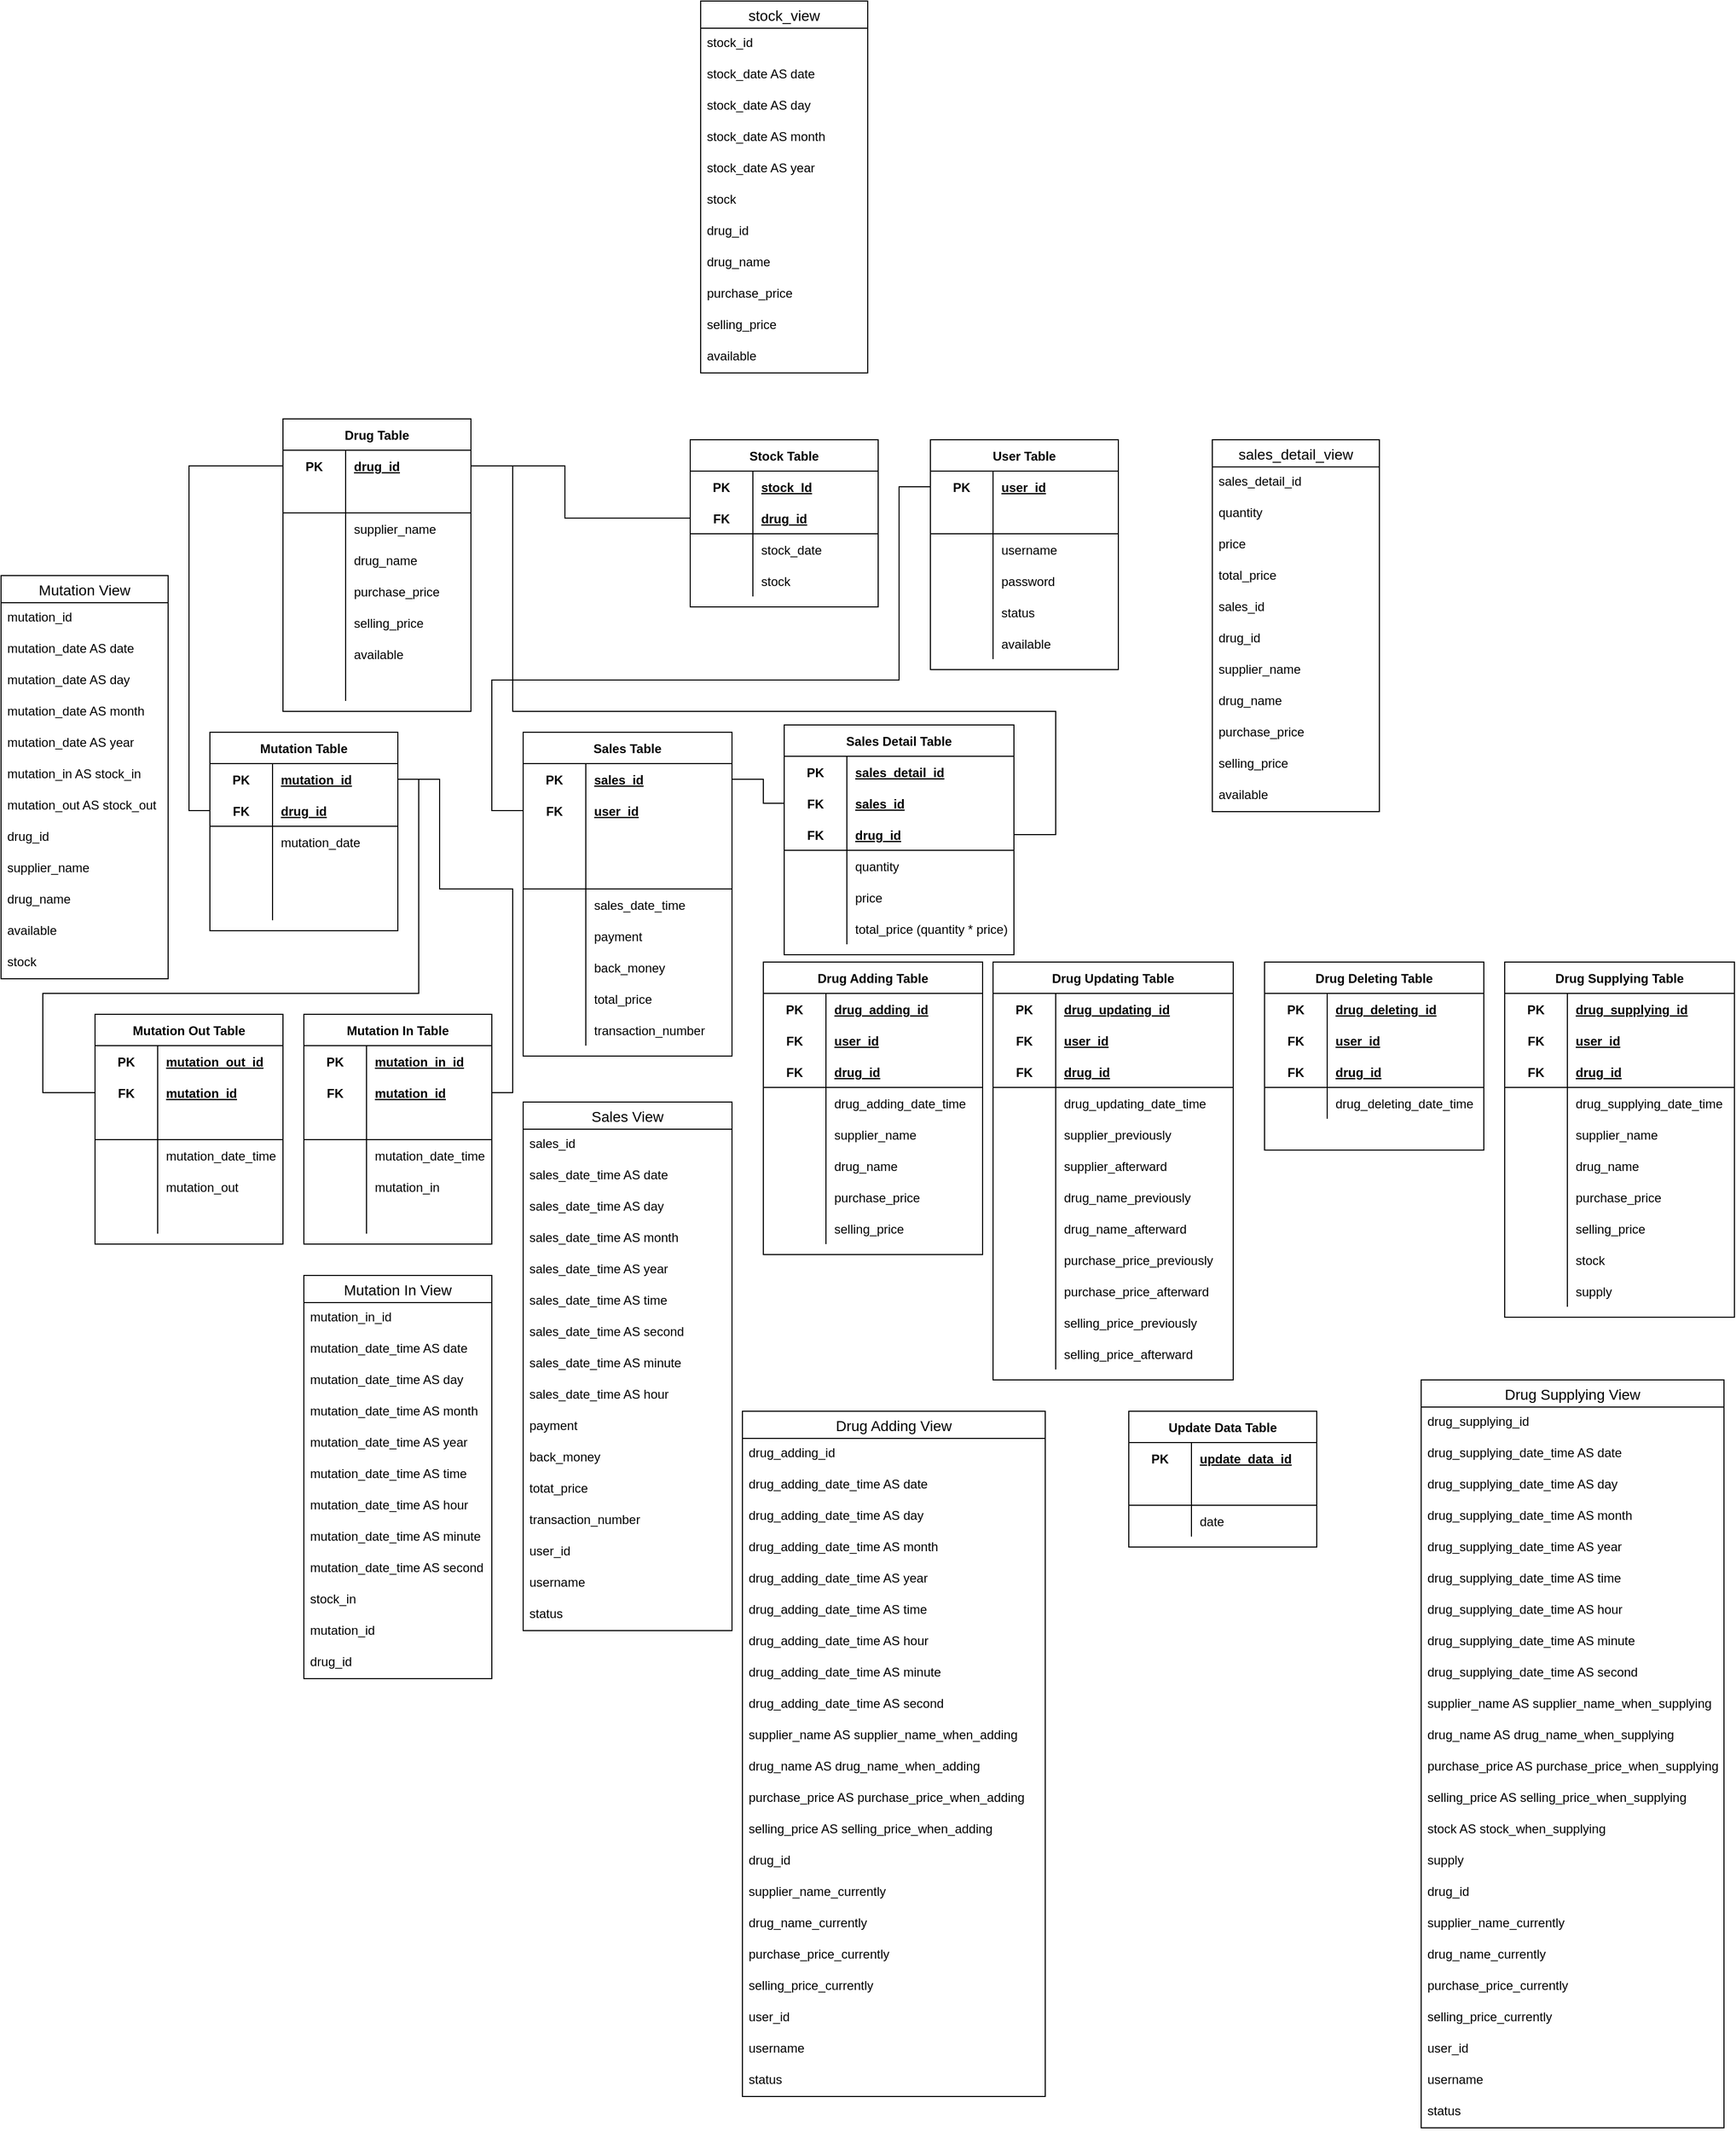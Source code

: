 <mxfile version="13.9.9" type="device"><diagram id="VAj4eqmchhyRNS42C6Hd" name="Page-1"><mxGraphModel dx="2016" dy="1766" grid="1" gridSize="10" guides="1" tooltips="1" connect="1" arrows="1" fold="1" page="1" pageScale="1" pageWidth="850" pageHeight="1100" math="0" shadow="0"><root><mxCell id="0"/><mxCell id="1" parent="0"/><mxCell id="2dBP6bD3_f5ouwIFHo2V-1" value="Drug Table" style="shape=table;startSize=30;container=1;collapsible=1;childLayout=tableLayout;fixedRows=1;rowLines=0;fontStyle=1;align=center;resizeLast=1;" parent="1" vertex="1"><mxGeometry x="80" y="30" width="180" height="280" as="geometry"/></mxCell><mxCell id="2dBP6bD3_f5ouwIFHo2V-2" value="" style="shape=partialRectangle;collapsible=0;dropTarget=0;pointerEvents=0;fillColor=none;top=0;left=0;bottom=0;right=0;points=[[0,0.5],[1,0.5]];portConstraint=eastwest;" parent="2dBP6bD3_f5ouwIFHo2V-1" vertex="1"><mxGeometry y="30" width="180" height="30" as="geometry"/></mxCell><mxCell id="2dBP6bD3_f5ouwIFHo2V-3" value="PK" style="shape=partialRectangle;connectable=0;fillColor=none;top=0;left=0;bottom=0;right=0;fontStyle=1;overflow=hidden;" parent="2dBP6bD3_f5ouwIFHo2V-2" vertex="1"><mxGeometry width="60" height="30" as="geometry"/></mxCell><mxCell id="2dBP6bD3_f5ouwIFHo2V-4" value="drug_id" style="shape=partialRectangle;connectable=0;fillColor=none;top=0;left=0;bottom=0;right=0;align=left;spacingLeft=6;fontStyle=5;overflow=hidden;" parent="2dBP6bD3_f5ouwIFHo2V-2" vertex="1"><mxGeometry x="60" width="120" height="30" as="geometry"/></mxCell><mxCell id="2dBP6bD3_f5ouwIFHo2V-5" value="" style="shape=partialRectangle;collapsible=0;dropTarget=0;pointerEvents=0;fillColor=none;top=0;left=0;bottom=1;right=0;points=[[0,0.5],[1,0.5]];portConstraint=eastwest;" parent="2dBP6bD3_f5ouwIFHo2V-1" vertex="1"><mxGeometry y="60" width="180" height="30" as="geometry"/></mxCell><mxCell id="2dBP6bD3_f5ouwIFHo2V-6" value="" style="shape=partialRectangle;connectable=0;fillColor=none;top=0;left=0;bottom=0;right=0;fontStyle=1;overflow=hidden;" parent="2dBP6bD3_f5ouwIFHo2V-5" vertex="1"><mxGeometry width="60" height="30" as="geometry"/></mxCell><mxCell id="2dBP6bD3_f5ouwIFHo2V-7" value="" style="shape=partialRectangle;connectable=0;fillColor=none;top=0;left=0;bottom=0;right=0;align=left;spacingLeft=6;fontStyle=5;overflow=hidden;" parent="2dBP6bD3_f5ouwIFHo2V-5" vertex="1"><mxGeometry x="60" width="120" height="30" as="geometry"/></mxCell><mxCell id="2dBP6bD3_f5ouwIFHo2V-8" value="" style="shape=partialRectangle;collapsible=0;dropTarget=0;pointerEvents=0;fillColor=none;top=0;left=0;bottom=0;right=0;points=[[0,0.5],[1,0.5]];portConstraint=eastwest;" parent="2dBP6bD3_f5ouwIFHo2V-1" vertex="1"><mxGeometry y="90" width="180" height="30" as="geometry"/></mxCell><mxCell id="2dBP6bD3_f5ouwIFHo2V-9" value="" style="shape=partialRectangle;connectable=0;fillColor=none;top=0;left=0;bottom=0;right=0;editable=1;overflow=hidden;" parent="2dBP6bD3_f5ouwIFHo2V-8" vertex="1"><mxGeometry width="60" height="30" as="geometry"/></mxCell><mxCell id="2dBP6bD3_f5ouwIFHo2V-10" value="supplier_name" style="shape=partialRectangle;connectable=0;fillColor=none;top=0;left=0;bottom=0;right=0;align=left;spacingLeft=6;overflow=hidden;" parent="2dBP6bD3_f5ouwIFHo2V-8" vertex="1"><mxGeometry x="60" width="120" height="30" as="geometry"/></mxCell><mxCell id="KZGT2d0pyED-PqinMT8_-8" value="" style="shape=partialRectangle;collapsible=0;dropTarget=0;pointerEvents=0;fillColor=none;top=0;left=0;bottom=0;right=0;points=[[0,0.5],[1,0.5]];portConstraint=eastwest;" parent="2dBP6bD3_f5ouwIFHo2V-1" vertex="1"><mxGeometry y="120" width="180" height="30" as="geometry"/></mxCell><mxCell id="KZGT2d0pyED-PqinMT8_-9" value="" style="shape=partialRectangle;connectable=0;fillColor=none;top=0;left=0;bottom=0;right=0;editable=1;overflow=hidden;" parent="KZGT2d0pyED-PqinMT8_-8" vertex="1"><mxGeometry width="60" height="30" as="geometry"/></mxCell><mxCell id="KZGT2d0pyED-PqinMT8_-10" value="drug_name" style="shape=partialRectangle;connectable=0;fillColor=none;top=0;left=0;bottom=0;right=0;align=left;spacingLeft=6;overflow=hidden;" parent="KZGT2d0pyED-PqinMT8_-8" vertex="1"><mxGeometry x="60" width="120" height="30" as="geometry"/></mxCell><mxCell id="2dBP6bD3_f5ouwIFHo2V-11" value="" style="shape=partialRectangle;collapsible=0;dropTarget=0;pointerEvents=0;fillColor=none;top=0;left=0;bottom=0;right=0;points=[[0,0.5],[1,0.5]];portConstraint=eastwest;" parent="2dBP6bD3_f5ouwIFHo2V-1" vertex="1"><mxGeometry y="150" width="180" height="30" as="geometry"/></mxCell><mxCell id="2dBP6bD3_f5ouwIFHo2V-12" value="" style="shape=partialRectangle;connectable=0;fillColor=none;top=0;left=0;bottom=0;right=0;editable=1;overflow=hidden;" parent="2dBP6bD3_f5ouwIFHo2V-11" vertex="1"><mxGeometry width="60" height="30" as="geometry"/></mxCell><mxCell id="2dBP6bD3_f5ouwIFHo2V-13" value="purchase_price" style="shape=partialRectangle;connectable=0;fillColor=none;top=0;left=0;bottom=0;right=0;align=left;spacingLeft=6;overflow=hidden;" parent="2dBP6bD3_f5ouwIFHo2V-11" vertex="1"><mxGeometry x="60" width="120" height="30" as="geometry"/></mxCell><mxCell id="2dBP6bD3_f5ouwIFHo2V-14" value="" style="shape=partialRectangle;collapsible=0;dropTarget=0;pointerEvents=0;fillColor=none;top=0;left=0;bottom=0;right=0;points=[[0,0.5],[1,0.5]];portConstraint=eastwest;" parent="2dBP6bD3_f5ouwIFHo2V-1" vertex="1"><mxGeometry y="180" width="180" height="30" as="geometry"/></mxCell><mxCell id="2dBP6bD3_f5ouwIFHo2V-15" value="" style="shape=partialRectangle;connectable=0;fillColor=none;top=0;left=0;bottom=0;right=0;editable=1;overflow=hidden;" parent="2dBP6bD3_f5ouwIFHo2V-14" vertex="1"><mxGeometry width="60" height="30" as="geometry"/></mxCell><mxCell id="2dBP6bD3_f5ouwIFHo2V-16" value="selling_price" style="shape=partialRectangle;connectable=0;fillColor=none;top=0;left=0;bottom=0;right=0;align=left;spacingLeft=6;overflow=hidden;" parent="2dBP6bD3_f5ouwIFHo2V-14" vertex="1"><mxGeometry x="60" width="120" height="30" as="geometry"/></mxCell><mxCell id="42dPwIF_j8oPOFtSMjkp-51" value="" style="shape=partialRectangle;collapsible=0;dropTarget=0;pointerEvents=0;fillColor=none;top=0;left=0;bottom=0;right=0;points=[[0,0.5],[1,0.5]];portConstraint=eastwest;" parent="2dBP6bD3_f5ouwIFHo2V-1" vertex="1"><mxGeometry y="210" width="180" height="30" as="geometry"/></mxCell><mxCell id="42dPwIF_j8oPOFtSMjkp-52" value="" style="shape=partialRectangle;connectable=0;fillColor=none;top=0;left=0;bottom=0;right=0;editable=1;overflow=hidden;" parent="42dPwIF_j8oPOFtSMjkp-51" vertex="1"><mxGeometry width="60" height="30" as="geometry"/></mxCell><mxCell id="42dPwIF_j8oPOFtSMjkp-53" value="available" style="shape=partialRectangle;connectable=0;fillColor=none;top=0;left=0;bottom=0;right=0;align=left;spacingLeft=6;overflow=hidden;" parent="42dPwIF_j8oPOFtSMjkp-51" vertex="1"><mxGeometry x="60" width="120" height="30" as="geometry"/></mxCell><mxCell id="2dBP6bD3_f5ouwIFHo2V-17" value="" style="shape=partialRectangle;collapsible=0;dropTarget=0;pointerEvents=0;fillColor=none;top=0;left=0;bottom=0;right=0;points=[[0,0.5],[1,0.5]];portConstraint=eastwest;" parent="2dBP6bD3_f5ouwIFHo2V-1" vertex="1"><mxGeometry y="240" width="180" height="30" as="geometry"/></mxCell><mxCell id="2dBP6bD3_f5ouwIFHo2V-18" value="" style="shape=partialRectangle;connectable=0;fillColor=none;top=0;left=0;bottom=0;right=0;editable=1;overflow=hidden;" parent="2dBP6bD3_f5ouwIFHo2V-17" vertex="1"><mxGeometry width="60" height="30" as="geometry"/></mxCell><mxCell id="2dBP6bD3_f5ouwIFHo2V-19" value="" style="shape=partialRectangle;connectable=0;fillColor=none;top=0;left=0;bottom=0;right=0;align=left;spacingLeft=6;overflow=hidden;" parent="2dBP6bD3_f5ouwIFHo2V-17" vertex="1"><mxGeometry x="60" width="120" height="30" as="geometry"/></mxCell><mxCell id="2dBP6bD3_f5ouwIFHo2V-33" value="Stock Table" style="shape=table;startSize=30;container=1;collapsible=1;childLayout=tableLayout;fixedRows=1;rowLines=0;fontStyle=1;align=center;resizeLast=1;" parent="1" vertex="1"><mxGeometry x="470" y="50" width="180" height="160" as="geometry"/></mxCell><mxCell id="2dBP6bD3_f5ouwIFHo2V-34" value="" style="shape=partialRectangle;collapsible=0;dropTarget=0;pointerEvents=0;fillColor=none;top=0;left=0;bottom=0;right=0;points=[[0,0.5],[1,0.5]];portConstraint=eastwest;" parent="2dBP6bD3_f5ouwIFHo2V-33" vertex="1"><mxGeometry y="30" width="180" height="30" as="geometry"/></mxCell><mxCell id="2dBP6bD3_f5ouwIFHo2V-35" value="PK" style="shape=partialRectangle;connectable=0;fillColor=none;top=0;left=0;bottom=0;right=0;fontStyle=1;overflow=hidden;" parent="2dBP6bD3_f5ouwIFHo2V-34" vertex="1"><mxGeometry width="60" height="30" as="geometry"/></mxCell><mxCell id="2dBP6bD3_f5ouwIFHo2V-36" value="stock_Id" style="shape=partialRectangle;connectable=0;fillColor=none;top=0;left=0;bottom=0;right=0;align=left;spacingLeft=6;fontStyle=5;overflow=hidden;" parent="2dBP6bD3_f5ouwIFHo2V-34" vertex="1"><mxGeometry x="60" width="120" height="30" as="geometry"/></mxCell><mxCell id="2dBP6bD3_f5ouwIFHo2V-37" value="" style="shape=partialRectangle;collapsible=0;dropTarget=0;pointerEvents=0;fillColor=none;top=0;left=0;bottom=1;right=0;points=[[0,0.5],[1,0.5]];portConstraint=eastwest;" parent="2dBP6bD3_f5ouwIFHo2V-33" vertex="1"><mxGeometry y="60" width="180" height="30" as="geometry"/></mxCell><mxCell id="2dBP6bD3_f5ouwIFHo2V-38" value="FK" style="shape=partialRectangle;connectable=0;fillColor=none;top=0;left=0;bottom=0;right=0;fontStyle=1;overflow=hidden;" parent="2dBP6bD3_f5ouwIFHo2V-37" vertex="1"><mxGeometry width="60" height="30" as="geometry"/></mxCell><mxCell id="2dBP6bD3_f5ouwIFHo2V-39" value="drug_id" style="shape=partialRectangle;connectable=0;fillColor=none;top=0;left=0;bottom=0;right=0;align=left;spacingLeft=6;fontStyle=5;overflow=hidden;" parent="2dBP6bD3_f5ouwIFHo2V-37" vertex="1"><mxGeometry x="60" width="120" height="30" as="geometry"/></mxCell><mxCell id="2dBP6bD3_f5ouwIFHo2V-40" value="" style="shape=partialRectangle;collapsible=0;dropTarget=0;pointerEvents=0;fillColor=none;top=0;left=0;bottom=0;right=0;points=[[0,0.5],[1,0.5]];portConstraint=eastwest;" parent="2dBP6bD3_f5ouwIFHo2V-33" vertex="1"><mxGeometry y="90" width="180" height="30" as="geometry"/></mxCell><mxCell id="2dBP6bD3_f5ouwIFHo2V-41" value="" style="shape=partialRectangle;connectable=0;fillColor=none;top=0;left=0;bottom=0;right=0;editable=1;overflow=hidden;" parent="2dBP6bD3_f5ouwIFHo2V-40" vertex="1"><mxGeometry width="60" height="30" as="geometry"/></mxCell><mxCell id="2dBP6bD3_f5ouwIFHo2V-42" value="stock_date" style="shape=partialRectangle;connectable=0;fillColor=none;top=0;left=0;bottom=0;right=0;align=left;spacingLeft=6;overflow=hidden;" parent="2dBP6bD3_f5ouwIFHo2V-40" vertex="1"><mxGeometry x="60" width="120" height="30" as="geometry"/></mxCell><mxCell id="2dBP6bD3_f5ouwIFHo2V-43" value="" style="shape=partialRectangle;collapsible=0;dropTarget=0;pointerEvents=0;fillColor=none;top=0;left=0;bottom=0;right=0;points=[[0,0.5],[1,0.5]];portConstraint=eastwest;" parent="2dBP6bD3_f5ouwIFHo2V-33" vertex="1"><mxGeometry y="120" width="180" height="30" as="geometry"/></mxCell><mxCell id="2dBP6bD3_f5ouwIFHo2V-44" value="" style="shape=partialRectangle;connectable=0;fillColor=none;top=0;left=0;bottom=0;right=0;editable=1;overflow=hidden;" parent="2dBP6bD3_f5ouwIFHo2V-43" vertex="1"><mxGeometry width="60" height="30" as="geometry"/></mxCell><mxCell id="2dBP6bD3_f5ouwIFHo2V-45" value="stock" style="shape=partialRectangle;connectable=0;fillColor=none;top=0;left=0;bottom=0;right=0;align=left;spacingLeft=6;overflow=hidden;" parent="2dBP6bD3_f5ouwIFHo2V-43" vertex="1"><mxGeometry x="60" width="120" height="30" as="geometry"/></mxCell><mxCell id="2dBP6bD3_f5ouwIFHo2V-46" value="User Table" style="shape=table;startSize=30;container=1;collapsible=1;childLayout=tableLayout;fixedRows=1;rowLines=0;fontStyle=1;align=center;resizeLast=1;" parent="1" vertex="1"><mxGeometry x="700" y="50" width="180" height="220" as="geometry"/></mxCell><mxCell id="2dBP6bD3_f5ouwIFHo2V-47" value="" style="shape=partialRectangle;collapsible=0;dropTarget=0;pointerEvents=0;fillColor=none;top=0;left=0;bottom=0;right=0;points=[[0,0.5],[1,0.5]];portConstraint=eastwest;" parent="2dBP6bD3_f5ouwIFHo2V-46" vertex="1"><mxGeometry y="30" width="180" height="30" as="geometry"/></mxCell><mxCell id="2dBP6bD3_f5ouwIFHo2V-48" value="PK" style="shape=partialRectangle;connectable=0;fillColor=none;top=0;left=0;bottom=0;right=0;fontStyle=1;overflow=hidden;" parent="2dBP6bD3_f5ouwIFHo2V-47" vertex="1"><mxGeometry width="60" height="30" as="geometry"/></mxCell><mxCell id="2dBP6bD3_f5ouwIFHo2V-49" value="user_id" style="shape=partialRectangle;connectable=0;fillColor=none;top=0;left=0;bottom=0;right=0;align=left;spacingLeft=6;fontStyle=5;overflow=hidden;" parent="2dBP6bD3_f5ouwIFHo2V-47" vertex="1"><mxGeometry x="60" width="120" height="30" as="geometry"/></mxCell><mxCell id="2dBP6bD3_f5ouwIFHo2V-50" value="" style="shape=partialRectangle;collapsible=0;dropTarget=0;pointerEvents=0;fillColor=none;top=0;left=0;bottom=1;right=0;points=[[0,0.5],[1,0.5]];portConstraint=eastwest;" parent="2dBP6bD3_f5ouwIFHo2V-46" vertex="1"><mxGeometry y="60" width="180" height="30" as="geometry"/></mxCell><mxCell id="2dBP6bD3_f5ouwIFHo2V-51" value="" style="shape=partialRectangle;connectable=0;fillColor=none;top=0;left=0;bottom=0;right=0;fontStyle=1;overflow=hidden;" parent="2dBP6bD3_f5ouwIFHo2V-50" vertex="1"><mxGeometry width="60" height="30" as="geometry"/></mxCell><mxCell id="2dBP6bD3_f5ouwIFHo2V-52" value="" style="shape=partialRectangle;connectable=0;fillColor=none;top=0;left=0;bottom=0;right=0;align=left;spacingLeft=6;fontStyle=5;overflow=hidden;" parent="2dBP6bD3_f5ouwIFHo2V-50" vertex="1"><mxGeometry x="60" width="120" height="30" as="geometry"/></mxCell><mxCell id="2dBP6bD3_f5ouwIFHo2V-53" value="" style="shape=partialRectangle;collapsible=0;dropTarget=0;pointerEvents=0;fillColor=none;top=0;left=0;bottom=0;right=0;points=[[0,0.5],[1,0.5]];portConstraint=eastwest;" parent="2dBP6bD3_f5ouwIFHo2V-46" vertex="1"><mxGeometry y="90" width="180" height="30" as="geometry"/></mxCell><mxCell id="2dBP6bD3_f5ouwIFHo2V-54" value="" style="shape=partialRectangle;connectable=0;fillColor=none;top=0;left=0;bottom=0;right=0;editable=1;overflow=hidden;" parent="2dBP6bD3_f5ouwIFHo2V-53" vertex="1"><mxGeometry width="60" height="30" as="geometry"/></mxCell><mxCell id="2dBP6bD3_f5ouwIFHo2V-55" value="username" style="shape=partialRectangle;connectable=0;fillColor=none;top=0;left=0;bottom=0;right=0;align=left;spacingLeft=6;overflow=hidden;" parent="2dBP6bD3_f5ouwIFHo2V-53" vertex="1"><mxGeometry x="60" width="120" height="30" as="geometry"/></mxCell><mxCell id="2dBP6bD3_f5ouwIFHo2V-56" value="" style="shape=partialRectangle;collapsible=0;dropTarget=0;pointerEvents=0;fillColor=none;top=0;left=0;bottom=0;right=0;points=[[0,0.5],[1,0.5]];portConstraint=eastwest;" parent="2dBP6bD3_f5ouwIFHo2V-46" vertex="1"><mxGeometry y="120" width="180" height="30" as="geometry"/></mxCell><mxCell id="2dBP6bD3_f5ouwIFHo2V-57" value="" style="shape=partialRectangle;connectable=0;fillColor=none;top=0;left=0;bottom=0;right=0;editable=1;overflow=hidden;" parent="2dBP6bD3_f5ouwIFHo2V-56" vertex="1"><mxGeometry width="60" height="30" as="geometry"/></mxCell><mxCell id="2dBP6bD3_f5ouwIFHo2V-58" value="password" style="shape=partialRectangle;connectable=0;fillColor=none;top=0;left=0;bottom=0;right=0;align=left;spacingLeft=6;overflow=hidden;" parent="2dBP6bD3_f5ouwIFHo2V-56" vertex="1"><mxGeometry x="60" width="120" height="30" as="geometry"/></mxCell><mxCell id="2dBP6bD3_f5ouwIFHo2V-59" value="" style="shape=partialRectangle;collapsible=0;dropTarget=0;pointerEvents=0;fillColor=none;top=0;left=0;bottom=0;right=0;points=[[0,0.5],[1,0.5]];portConstraint=eastwest;" parent="2dBP6bD3_f5ouwIFHo2V-46" vertex="1"><mxGeometry y="150" width="180" height="30" as="geometry"/></mxCell><mxCell id="2dBP6bD3_f5ouwIFHo2V-60" value="" style="shape=partialRectangle;connectable=0;fillColor=none;top=0;left=0;bottom=0;right=0;editable=1;overflow=hidden;" parent="2dBP6bD3_f5ouwIFHo2V-59" vertex="1"><mxGeometry width="60" height="30" as="geometry"/></mxCell><mxCell id="2dBP6bD3_f5ouwIFHo2V-61" value="status" style="shape=partialRectangle;connectable=0;fillColor=none;top=0;left=0;bottom=0;right=0;align=left;spacingLeft=6;overflow=hidden;" parent="2dBP6bD3_f5ouwIFHo2V-59" vertex="1"><mxGeometry x="60" width="120" height="30" as="geometry"/></mxCell><mxCell id="2dBP6bD3_f5ouwIFHo2V-62" value="" style="shape=partialRectangle;collapsible=0;dropTarget=0;pointerEvents=0;fillColor=none;top=0;left=0;bottom=0;right=0;points=[[0,0.5],[1,0.5]];portConstraint=eastwest;" parent="2dBP6bD3_f5ouwIFHo2V-46" vertex="1"><mxGeometry y="180" width="180" height="30" as="geometry"/></mxCell><mxCell id="2dBP6bD3_f5ouwIFHo2V-63" value="" style="shape=partialRectangle;connectable=0;fillColor=none;top=0;left=0;bottom=0;right=0;editable=1;overflow=hidden;" parent="2dBP6bD3_f5ouwIFHo2V-62" vertex="1"><mxGeometry width="60" height="30" as="geometry"/></mxCell><mxCell id="2dBP6bD3_f5ouwIFHo2V-64" value="available" style="shape=partialRectangle;connectable=0;fillColor=none;top=0;left=0;bottom=0;right=0;align=left;spacingLeft=6;overflow=hidden;" parent="2dBP6bD3_f5ouwIFHo2V-62" vertex="1"><mxGeometry x="60" width="120" height="30" as="geometry"/></mxCell><mxCell id="2dBP6bD3_f5ouwIFHo2V-78" value="Mutation Table" style="shape=table;startSize=30;container=1;collapsible=1;childLayout=tableLayout;fixedRows=1;rowLines=0;fontStyle=1;align=center;resizeLast=1;" parent="1" vertex="1"><mxGeometry x="10" y="330" width="180" height="190" as="geometry"/></mxCell><mxCell id="2dBP6bD3_f5ouwIFHo2V-79" value="" style="shape=partialRectangle;collapsible=0;dropTarget=0;pointerEvents=0;fillColor=none;top=0;left=0;bottom=0;right=0;points=[[0,0.5],[1,0.5]];portConstraint=eastwest;" parent="2dBP6bD3_f5ouwIFHo2V-78" vertex="1"><mxGeometry y="30" width="180" height="30" as="geometry"/></mxCell><mxCell id="2dBP6bD3_f5ouwIFHo2V-80" value="PK" style="shape=partialRectangle;connectable=0;fillColor=none;top=0;left=0;bottom=0;right=0;fontStyle=1;overflow=hidden;" parent="2dBP6bD3_f5ouwIFHo2V-79" vertex="1"><mxGeometry width="60" height="30" as="geometry"/></mxCell><mxCell id="2dBP6bD3_f5ouwIFHo2V-81" value="mutation_id" style="shape=partialRectangle;connectable=0;fillColor=none;top=0;left=0;bottom=0;right=0;align=left;spacingLeft=6;fontStyle=5;overflow=hidden;" parent="2dBP6bD3_f5ouwIFHo2V-79" vertex="1"><mxGeometry x="60" width="120" height="30" as="geometry"/></mxCell><mxCell id="2dBP6bD3_f5ouwIFHo2V-82" value="" style="shape=partialRectangle;collapsible=0;dropTarget=0;pointerEvents=0;fillColor=none;top=0;left=0;bottom=1;right=0;points=[[0,0.5],[1,0.5]];portConstraint=eastwest;" parent="2dBP6bD3_f5ouwIFHo2V-78" vertex="1"><mxGeometry y="60" width="180" height="30" as="geometry"/></mxCell><mxCell id="2dBP6bD3_f5ouwIFHo2V-83" value="FK" style="shape=partialRectangle;connectable=0;fillColor=none;top=0;left=0;bottom=0;right=0;fontStyle=1;overflow=hidden;" parent="2dBP6bD3_f5ouwIFHo2V-82" vertex="1"><mxGeometry width="60" height="30" as="geometry"/></mxCell><mxCell id="2dBP6bD3_f5ouwIFHo2V-84" value="drug_id" style="shape=partialRectangle;connectable=0;fillColor=none;top=0;left=0;bottom=0;right=0;align=left;spacingLeft=6;fontStyle=5;overflow=hidden;" parent="2dBP6bD3_f5ouwIFHo2V-82" vertex="1"><mxGeometry x="60" width="120" height="30" as="geometry"/></mxCell><mxCell id="2dBP6bD3_f5ouwIFHo2V-85" value="" style="shape=partialRectangle;collapsible=0;dropTarget=0;pointerEvents=0;fillColor=none;top=0;left=0;bottom=0;right=0;points=[[0,0.5],[1,0.5]];portConstraint=eastwest;" parent="2dBP6bD3_f5ouwIFHo2V-78" vertex="1"><mxGeometry y="90" width="180" height="30" as="geometry"/></mxCell><mxCell id="2dBP6bD3_f5ouwIFHo2V-86" value="" style="shape=partialRectangle;connectable=0;fillColor=none;top=0;left=0;bottom=0;right=0;editable=1;overflow=hidden;" parent="2dBP6bD3_f5ouwIFHo2V-85" vertex="1"><mxGeometry width="60" height="30" as="geometry"/></mxCell><mxCell id="2dBP6bD3_f5ouwIFHo2V-87" value="mutation_date" style="shape=partialRectangle;connectable=0;fillColor=none;top=0;left=0;bottom=0;right=0;align=left;spacingLeft=6;overflow=hidden;" parent="2dBP6bD3_f5ouwIFHo2V-85" vertex="1"><mxGeometry x="60" width="120" height="30" as="geometry"/></mxCell><mxCell id="2dBP6bD3_f5ouwIFHo2V-88" value="" style="shape=partialRectangle;collapsible=0;dropTarget=0;pointerEvents=0;fillColor=none;top=0;left=0;bottom=0;right=0;points=[[0,0.5],[1,0.5]];portConstraint=eastwest;" parent="2dBP6bD3_f5ouwIFHo2V-78" vertex="1"><mxGeometry y="120" width="180" height="30" as="geometry"/></mxCell><mxCell id="2dBP6bD3_f5ouwIFHo2V-89" value="" style="shape=partialRectangle;connectable=0;fillColor=none;top=0;left=0;bottom=0;right=0;editable=1;overflow=hidden;" parent="2dBP6bD3_f5ouwIFHo2V-88" vertex="1"><mxGeometry width="60" height="30" as="geometry"/></mxCell><mxCell id="2dBP6bD3_f5ouwIFHo2V-90" value="" style="shape=partialRectangle;connectable=0;fillColor=none;top=0;left=0;bottom=0;right=0;align=left;spacingLeft=6;overflow=hidden;" parent="2dBP6bD3_f5ouwIFHo2V-88" vertex="1"><mxGeometry x="60" width="120" height="30" as="geometry"/></mxCell><mxCell id="2dBP6bD3_f5ouwIFHo2V-91" value="" style="shape=partialRectangle;collapsible=0;dropTarget=0;pointerEvents=0;fillColor=none;top=0;left=0;bottom=0;right=0;points=[[0,0.5],[1,0.5]];portConstraint=eastwest;" parent="2dBP6bD3_f5ouwIFHo2V-78" vertex="1"><mxGeometry y="150" width="180" height="30" as="geometry"/></mxCell><mxCell id="2dBP6bD3_f5ouwIFHo2V-92" value="" style="shape=partialRectangle;connectable=0;fillColor=none;top=0;left=0;bottom=0;right=0;editable=1;overflow=hidden;" parent="2dBP6bD3_f5ouwIFHo2V-91" vertex="1"><mxGeometry width="60" height="30" as="geometry"/></mxCell><mxCell id="2dBP6bD3_f5ouwIFHo2V-93" value="" style="shape=partialRectangle;connectable=0;fillColor=none;top=0;left=0;bottom=0;right=0;align=left;spacingLeft=6;overflow=hidden;" parent="2dBP6bD3_f5ouwIFHo2V-91" vertex="1"><mxGeometry x="60" width="120" height="30" as="geometry"/></mxCell><mxCell id="2dBP6bD3_f5ouwIFHo2V-94" value="Sales Table" style="shape=table;startSize=30;container=1;collapsible=1;childLayout=tableLayout;fixedRows=1;rowLines=0;fontStyle=1;align=center;resizeLast=1;" parent="1" vertex="1"><mxGeometry x="310" y="330" width="200" height="310" as="geometry"/></mxCell><mxCell id="2dBP6bD3_f5ouwIFHo2V-95" value="" style="shape=partialRectangle;collapsible=0;dropTarget=0;pointerEvents=0;fillColor=none;top=0;left=0;bottom=0;right=0;points=[[0,0.5],[1,0.5]];portConstraint=eastwest;" parent="2dBP6bD3_f5ouwIFHo2V-94" vertex="1"><mxGeometry y="30" width="200" height="30" as="geometry"/></mxCell><mxCell id="2dBP6bD3_f5ouwIFHo2V-96" value="PK" style="shape=partialRectangle;connectable=0;fillColor=none;top=0;left=0;bottom=0;right=0;fontStyle=1;overflow=hidden;" parent="2dBP6bD3_f5ouwIFHo2V-95" vertex="1"><mxGeometry width="60" height="30" as="geometry"/></mxCell><mxCell id="2dBP6bD3_f5ouwIFHo2V-97" value="sales_id" style="shape=partialRectangle;connectable=0;fillColor=none;top=0;left=0;bottom=0;right=0;align=left;spacingLeft=6;fontStyle=5;overflow=hidden;" parent="2dBP6bD3_f5ouwIFHo2V-95" vertex="1"><mxGeometry x="60" width="140" height="30" as="geometry"/></mxCell><mxCell id="2dBP6bD3_f5ouwIFHo2V-129" value="" style="shape=partialRectangle;collapsible=0;dropTarget=0;pointerEvents=0;fillColor=none;top=0;left=0;bottom=0;right=0;points=[[0,0.5],[1,0.5]];portConstraint=eastwest;" parent="2dBP6bD3_f5ouwIFHo2V-94" vertex="1"><mxGeometry y="60" width="200" height="30" as="geometry"/></mxCell><mxCell id="2dBP6bD3_f5ouwIFHo2V-130" value="FK" style="shape=partialRectangle;connectable=0;fillColor=none;top=0;left=0;bottom=0;right=0;fontStyle=1;overflow=hidden;" parent="2dBP6bD3_f5ouwIFHo2V-129" vertex="1"><mxGeometry width="60" height="30" as="geometry"/></mxCell><mxCell id="2dBP6bD3_f5ouwIFHo2V-131" value="user_id" style="shape=partialRectangle;connectable=0;fillColor=none;top=0;left=0;bottom=0;right=0;align=left;spacingLeft=6;fontStyle=5;overflow=hidden;" parent="2dBP6bD3_f5ouwIFHo2V-129" vertex="1"><mxGeometry x="60" width="140" height="30" as="geometry"/></mxCell><mxCell id="2dBP6bD3_f5ouwIFHo2V-107" value="" style="shape=partialRectangle;collapsible=0;dropTarget=0;pointerEvents=0;fillColor=none;top=0;left=0;bottom=0;right=0;points=[[0,0.5],[1,0.5]];portConstraint=eastwest;" parent="2dBP6bD3_f5ouwIFHo2V-94" vertex="1"><mxGeometry y="90" width="200" height="30" as="geometry"/></mxCell><mxCell id="2dBP6bD3_f5ouwIFHo2V-108" value="" style="shape=partialRectangle;connectable=0;fillColor=none;top=0;left=0;bottom=0;right=0;fontStyle=1;overflow=hidden;" parent="2dBP6bD3_f5ouwIFHo2V-107" vertex="1"><mxGeometry width="60" height="30" as="geometry"/></mxCell><mxCell id="2dBP6bD3_f5ouwIFHo2V-109" value="" style="shape=partialRectangle;connectable=0;fillColor=none;top=0;left=0;bottom=0;right=0;align=left;spacingLeft=6;fontStyle=5;overflow=hidden;" parent="2dBP6bD3_f5ouwIFHo2V-107" vertex="1"><mxGeometry x="60" width="140" height="30" as="geometry"/></mxCell><mxCell id="2dBP6bD3_f5ouwIFHo2V-98" value="" style="shape=partialRectangle;collapsible=0;dropTarget=0;pointerEvents=0;fillColor=none;top=0;left=0;bottom=1;right=0;points=[[0,0.5],[1,0.5]];portConstraint=eastwest;" parent="2dBP6bD3_f5ouwIFHo2V-94" vertex="1"><mxGeometry y="120" width="200" height="30" as="geometry"/></mxCell><mxCell id="2dBP6bD3_f5ouwIFHo2V-99" value="" style="shape=partialRectangle;connectable=0;fillColor=none;top=0;left=0;bottom=0;right=0;fontStyle=1;overflow=hidden;" parent="2dBP6bD3_f5ouwIFHo2V-98" vertex="1"><mxGeometry width="60" height="30" as="geometry"/></mxCell><mxCell id="2dBP6bD3_f5ouwIFHo2V-100" value="" style="shape=partialRectangle;connectable=0;fillColor=none;top=0;left=0;bottom=0;right=0;align=left;spacingLeft=6;fontStyle=5;overflow=hidden;" parent="2dBP6bD3_f5ouwIFHo2V-98" vertex="1"><mxGeometry x="60" width="140" height="30" as="geometry"/></mxCell><mxCell id="2dBP6bD3_f5ouwIFHo2V-141" value="" style="shape=partialRectangle;collapsible=0;dropTarget=0;pointerEvents=0;fillColor=none;top=0;left=0;bottom=0;right=0;points=[[0,0.5],[1,0.5]];portConstraint=eastwest;" parent="2dBP6bD3_f5ouwIFHo2V-94" vertex="1"><mxGeometry y="150" width="200" height="30" as="geometry"/></mxCell><mxCell id="2dBP6bD3_f5ouwIFHo2V-142" value="" style="shape=partialRectangle;connectable=0;fillColor=none;top=0;left=0;bottom=0;right=0;editable=1;overflow=hidden;" parent="2dBP6bD3_f5ouwIFHo2V-141" vertex="1"><mxGeometry width="60" height="30" as="geometry"/></mxCell><mxCell id="2dBP6bD3_f5ouwIFHo2V-143" value="sales_date_time" style="shape=partialRectangle;connectable=0;fillColor=none;top=0;left=0;bottom=0;right=0;align=left;spacingLeft=6;overflow=hidden;" parent="2dBP6bD3_f5ouwIFHo2V-141" vertex="1"><mxGeometry x="60" width="140" height="30" as="geometry"/></mxCell><mxCell id="2dBP6bD3_f5ouwIFHo2V-144" value="" style="shape=partialRectangle;collapsible=0;dropTarget=0;pointerEvents=0;fillColor=none;top=0;left=0;bottom=0;right=0;points=[[0,0.5],[1,0.5]];portConstraint=eastwest;" parent="2dBP6bD3_f5ouwIFHo2V-94" vertex="1"><mxGeometry y="180" width="200" height="30" as="geometry"/></mxCell><mxCell id="2dBP6bD3_f5ouwIFHo2V-145" value="" style="shape=partialRectangle;connectable=0;fillColor=none;top=0;left=0;bottom=0;right=0;editable=1;overflow=hidden;" parent="2dBP6bD3_f5ouwIFHo2V-144" vertex="1"><mxGeometry width="60" height="30" as="geometry"/></mxCell><mxCell id="2dBP6bD3_f5ouwIFHo2V-146" value="payment" style="shape=partialRectangle;connectable=0;fillColor=none;top=0;left=0;bottom=0;right=0;align=left;spacingLeft=6;overflow=hidden;" parent="2dBP6bD3_f5ouwIFHo2V-144" vertex="1"><mxGeometry x="60" width="140" height="30" as="geometry"/></mxCell><mxCell id="2dBP6bD3_f5ouwIFHo2V-101" value="" style="shape=partialRectangle;collapsible=0;dropTarget=0;pointerEvents=0;fillColor=none;top=0;left=0;bottom=0;right=0;points=[[0,0.5],[1,0.5]];portConstraint=eastwest;" parent="2dBP6bD3_f5ouwIFHo2V-94" vertex="1"><mxGeometry y="210" width="200" height="30" as="geometry"/></mxCell><mxCell id="2dBP6bD3_f5ouwIFHo2V-102" value="" style="shape=partialRectangle;connectable=0;fillColor=none;top=0;left=0;bottom=0;right=0;editable=1;overflow=hidden;" parent="2dBP6bD3_f5ouwIFHo2V-101" vertex="1"><mxGeometry width="60" height="30" as="geometry"/></mxCell><mxCell id="2dBP6bD3_f5ouwIFHo2V-103" value="back_money" style="shape=partialRectangle;connectable=0;fillColor=none;top=0;left=0;bottom=0;right=0;align=left;spacingLeft=6;overflow=hidden;" parent="2dBP6bD3_f5ouwIFHo2V-101" vertex="1"><mxGeometry x="60" width="140" height="30" as="geometry"/></mxCell><mxCell id="2dBP6bD3_f5ouwIFHo2V-104" value="" style="shape=partialRectangle;collapsible=0;dropTarget=0;pointerEvents=0;fillColor=none;top=0;left=0;bottom=0;right=0;points=[[0,0.5],[1,0.5]];portConstraint=eastwest;" parent="2dBP6bD3_f5ouwIFHo2V-94" vertex="1"><mxGeometry y="240" width="200" height="30" as="geometry"/></mxCell><mxCell id="2dBP6bD3_f5ouwIFHo2V-105" value="" style="shape=partialRectangle;connectable=0;fillColor=none;top=0;left=0;bottom=0;right=0;editable=1;overflow=hidden;" parent="2dBP6bD3_f5ouwIFHo2V-104" vertex="1"><mxGeometry width="60" height="30" as="geometry"/></mxCell><mxCell id="2dBP6bD3_f5ouwIFHo2V-106" value="total_price" style="shape=partialRectangle;connectable=0;fillColor=none;top=0;left=0;bottom=0;right=0;align=left;spacingLeft=6;overflow=hidden;" parent="2dBP6bD3_f5ouwIFHo2V-104" vertex="1"><mxGeometry x="60" width="140" height="30" as="geometry"/></mxCell><mxCell id="2dBP6bD3_f5ouwIFHo2V-135" value="" style="shape=partialRectangle;collapsible=0;dropTarget=0;pointerEvents=0;fillColor=none;top=0;left=0;bottom=0;right=0;points=[[0,0.5],[1,0.5]];portConstraint=eastwest;" parent="2dBP6bD3_f5ouwIFHo2V-94" vertex="1"><mxGeometry y="270" width="200" height="30" as="geometry"/></mxCell><mxCell id="2dBP6bD3_f5ouwIFHo2V-136" value="" style="shape=partialRectangle;connectable=0;fillColor=none;top=0;left=0;bottom=0;right=0;editable=1;overflow=hidden;" parent="2dBP6bD3_f5ouwIFHo2V-135" vertex="1"><mxGeometry width="60" height="30" as="geometry"/></mxCell><mxCell id="2dBP6bD3_f5ouwIFHo2V-137" value="transaction_number" style="shape=partialRectangle;connectable=0;fillColor=none;top=0;left=0;bottom=0;right=0;align=left;spacingLeft=6;overflow=hidden;" parent="2dBP6bD3_f5ouwIFHo2V-135" vertex="1"><mxGeometry x="60" width="140" height="30" as="geometry"/></mxCell><mxCell id="2dBP6bD3_f5ouwIFHo2V-110" value="Sales Detail Table" style="shape=table;startSize=30;container=1;collapsible=1;childLayout=tableLayout;fixedRows=1;rowLines=0;fontStyle=1;align=center;resizeLast=1;" parent="1" vertex="1"><mxGeometry x="560" y="323" width="220" height="220" as="geometry"/></mxCell><mxCell id="2dBP6bD3_f5ouwIFHo2V-111" value="" style="shape=partialRectangle;collapsible=0;dropTarget=0;pointerEvents=0;fillColor=none;top=0;left=0;bottom=0;right=0;points=[[0,0.5],[1,0.5]];portConstraint=eastwest;" parent="2dBP6bD3_f5ouwIFHo2V-110" vertex="1"><mxGeometry y="30" width="220" height="30" as="geometry"/></mxCell><mxCell id="2dBP6bD3_f5ouwIFHo2V-112" value="PK" style="shape=partialRectangle;connectable=0;fillColor=none;top=0;left=0;bottom=0;right=0;fontStyle=1;overflow=hidden;" parent="2dBP6bD3_f5ouwIFHo2V-111" vertex="1"><mxGeometry width="60" height="30" as="geometry"/></mxCell><mxCell id="2dBP6bD3_f5ouwIFHo2V-113" value="sales_detail_id" style="shape=partialRectangle;connectable=0;fillColor=none;top=0;left=0;bottom=0;right=0;align=left;spacingLeft=6;fontStyle=5;overflow=hidden;" parent="2dBP6bD3_f5ouwIFHo2V-111" vertex="1"><mxGeometry x="60" width="160" height="30" as="geometry"/></mxCell><mxCell id="2dBP6bD3_f5ouwIFHo2V-132" value="" style="shape=partialRectangle;collapsible=0;dropTarget=0;pointerEvents=0;fillColor=none;top=0;left=0;bottom=0;right=0;points=[[0,0.5],[1,0.5]];portConstraint=eastwest;" parent="2dBP6bD3_f5ouwIFHo2V-110" vertex="1"><mxGeometry y="60" width="220" height="30" as="geometry"/></mxCell><mxCell id="2dBP6bD3_f5ouwIFHo2V-133" value="FK" style="shape=partialRectangle;connectable=0;fillColor=none;top=0;left=0;bottom=0;right=0;fontStyle=1;overflow=hidden;" parent="2dBP6bD3_f5ouwIFHo2V-132" vertex="1"><mxGeometry width="60" height="30" as="geometry"/></mxCell><mxCell id="2dBP6bD3_f5ouwIFHo2V-134" value="sales_id" style="shape=partialRectangle;connectable=0;fillColor=none;top=0;left=0;bottom=0;right=0;align=left;spacingLeft=6;fontStyle=5;overflow=hidden;" parent="2dBP6bD3_f5ouwIFHo2V-132" vertex="1"><mxGeometry x="60" width="160" height="30" as="geometry"/></mxCell><mxCell id="2dBP6bD3_f5ouwIFHo2V-114" value="" style="shape=partialRectangle;collapsible=0;dropTarget=0;pointerEvents=0;fillColor=none;top=0;left=0;bottom=1;right=0;points=[[0,0.5],[1,0.5]];portConstraint=eastwest;" parent="2dBP6bD3_f5ouwIFHo2V-110" vertex="1"><mxGeometry y="90" width="220" height="30" as="geometry"/></mxCell><mxCell id="2dBP6bD3_f5ouwIFHo2V-115" value="FK" style="shape=partialRectangle;connectable=0;fillColor=none;top=0;left=0;bottom=0;right=0;fontStyle=1;overflow=hidden;" parent="2dBP6bD3_f5ouwIFHo2V-114" vertex="1"><mxGeometry width="60" height="30" as="geometry"/></mxCell><mxCell id="2dBP6bD3_f5ouwIFHo2V-116" value="drug_id" style="shape=partialRectangle;connectable=0;fillColor=none;top=0;left=0;bottom=0;right=0;align=left;spacingLeft=6;fontStyle=5;overflow=hidden;" parent="2dBP6bD3_f5ouwIFHo2V-114" vertex="1"><mxGeometry x="60" width="160" height="30" as="geometry"/></mxCell><mxCell id="2dBP6bD3_f5ouwIFHo2V-117" value="" style="shape=partialRectangle;collapsible=0;dropTarget=0;pointerEvents=0;fillColor=none;top=0;left=0;bottom=0;right=0;points=[[0,0.5],[1,0.5]];portConstraint=eastwest;" parent="2dBP6bD3_f5ouwIFHo2V-110" vertex="1"><mxGeometry y="120" width="220" height="30" as="geometry"/></mxCell><mxCell id="2dBP6bD3_f5ouwIFHo2V-118" value="" style="shape=partialRectangle;connectable=0;fillColor=none;top=0;left=0;bottom=0;right=0;editable=1;overflow=hidden;" parent="2dBP6bD3_f5ouwIFHo2V-117" vertex="1"><mxGeometry width="60" height="30" as="geometry"/></mxCell><mxCell id="2dBP6bD3_f5ouwIFHo2V-119" value="quantity" style="shape=partialRectangle;connectable=0;fillColor=none;top=0;left=0;bottom=0;right=0;align=left;spacingLeft=6;overflow=hidden;" parent="2dBP6bD3_f5ouwIFHo2V-117" vertex="1"><mxGeometry x="60" width="160" height="30" as="geometry"/></mxCell><mxCell id="2dBP6bD3_f5ouwIFHo2V-120" value="" style="shape=partialRectangle;collapsible=0;dropTarget=0;pointerEvents=0;fillColor=none;top=0;left=0;bottom=0;right=0;points=[[0,0.5],[1,0.5]];portConstraint=eastwest;" parent="2dBP6bD3_f5ouwIFHo2V-110" vertex="1"><mxGeometry y="150" width="220" height="30" as="geometry"/></mxCell><mxCell id="2dBP6bD3_f5ouwIFHo2V-121" value="" style="shape=partialRectangle;connectable=0;fillColor=none;top=0;left=0;bottom=0;right=0;editable=1;overflow=hidden;" parent="2dBP6bD3_f5ouwIFHo2V-120" vertex="1"><mxGeometry width="60" height="30" as="geometry"/></mxCell><mxCell id="2dBP6bD3_f5ouwIFHo2V-122" value="price" style="shape=partialRectangle;connectable=0;fillColor=none;top=0;left=0;bottom=0;right=0;align=left;spacingLeft=6;overflow=hidden;" parent="2dBP6bD3_f5ouwIFHo2V-120" vertex="1"><mxGeometry x="60" width="160" height="30" as="geometry"/></mxCell><mxCell id="KZGT2d0pyED-PqinMT8_-11" value="" style="shape=partialRectangle;collapsible=0;dropTarget=0;pointerEvents=0;fillColor=none;top=0;left=0;bottom=0;right=0;points=[[0,0.5],[1,0.5]];portConstraint=eastwest;" parent="2dBP6bD3_f5ouwIFHo2V-110" vertex="1"><mxGeometry y="180" width="220" height="30" as="geometry"/></mxCell><mxCell id="KZGT2d0pyED-PqinMT8_-12" value="" style="shape=partialRectangle;connectable=0;fillColor=none;top=0;left=0;bottom=0;right=0;editable=1;overflow=hidden;" parent="KZGT2d0pyED-PqinMT8_-11" vertex="1"><mxGeometry width="60" height="30" as="geometry"/></mxCell><mxCell id="KZGT2d0pyED-PqinMT8_-13" value="total_price (quantity * price)" style="shape=partialRectangle;connectable=0;fillColor=none;top=0;left=0;bottom=0;right=0;align=left;spacingLeft=6;overflow=hidden;" parent="KZGT2d0pyED-PqinMT8_-11" vertex="1"><mxGeometry x="60" width="160" height="30" as="geometry"/></mxCell><mxCell id="2dBP6bD3_f5ouwIFHo2V-147" value="Drug Adding Table" style="shape=table;startSize=30;container=1;collapsible=1;childLayout=tableLayout;fixedRows=1;rowLines=0;fontStyle=1;align=center;resizeLast=1;" parent="1" vertex="1"><mxGeometry x="540" y="550" width="210" height="280" as="geometry"/></mxCell><mxCell id="2dBP6bD3_f5ouwIFHo2V-148" value="" style="shape=partialRectangle;collapsible=0;dropTarget=0;pointerEvents=0;fillColor=none;top=0;left=0;bottom=0;right=0;points=[[0,0.5],[1,0.5]];portConstraint=eastwest;" parent="2dBP6bD3_f5ouwIFHo2V-147" vertex="1"><mxGeometry y="30" width="210" height="30" as="geometry"/></mxCell><mxCell id="2dBP6bD3_f5ouwIFHo2V-149" value="PK" style="shape=partialRectangle;connectable=0;fillColor=none;top=0;left=0;bottom=0;right=0;fontStyle=1;overflow=hidden;" parent="2dBP6bD3_f5ouwIFHo2V-148" vertex="1"><mxGeometry width="60" height="30" as="geometry"/></mxCell><mxCell id="2dBP6bD3_f5ouwIFHo2V-150" value="drug_adding_id" style="shape=partialRectangle;connectable=0;fillColor=none;top=0;left=0;bottom=0;right=0;align=left;spacingLeft=6;fontStyle=5;overflow=hidden;" parent="2dBP6bD3_f5ouwIFHo2V-148" vertex="1"><mxGeometry x="60" width="150" height="30" as="geometry"/></mxCell><mxCell id="2dBP6bD3_f5ouwIFHo2V-160" value="" style="shape=partialRectangle;collapsible=0;dropTarget=0;pointerEvents=0;fillColor=none;top=0;left=0;bottom=0;right=0;points=[[0,0.5],[1,0.5]];portConstraint=eastwest;" parent="2dBP6bD3_f5ouwIFHo2V-147" vertex="1"><mxGeometry y="60" width="210" height="30" as="geometry"/></mxCell><mxCell id="2dBP6bD3_f5ouwIFHo2V-161" value="FK" style="shape=partialRectangle;connectable=0;fillColor=none;top=0;left=0;bottom=0;right=0;fontStyle=1;overflow=hidden;" parent="2dBP6bD3_f5ouwIFHo2V-160" vertex="1"><mxGeometry width="60" height="30" as="geometry"/></mxCell><mxCell id="2dBP6bD3_f5ouwIFHo2V-162" value="user_id" style="shape=partialRectangle;connectable=0;fillColor=none;top=0;left=0;bottom=0;right=0;align=left;spacingLeft=6;fontStyle=5;overflow=hidden;" parent="2dBP6bD3_f5ouwIFHo2V-160" vertex="1"><mxGeometry x="60" width="150" height="30" as="geometry"/></mxCell><mxCell id="2dBP6bD3_f5ouwIFHo2V-151" value="" style="shape=partialRectangle;collapsible=0;dropTarget=0;pointerEvents=0;fillColor=none;top=0;left=0;bottom=1;right=0;points=[[0,0.5],[1,0.5]];portConstraint=eastwest;" parent="2dBP6bD3_f5ouwIFHo2V-147" vertex="1"><mxGeometry y="90" width="210" height="30" as="geometry"/></mxCell><mxCell id="2dBP6bD3_f5ouwIFHo2V-152" value="FK" style="shape=partialRectangle;connectable=0;fillColor=none;top=0;left=0;bottom=0;right=0;fontStyle=1;overflow=hidden;" parent="2dBP6bD3_f5ouwIFHo2V-151" vertex="1"><mxGeometry width="60" height="30" as="geometry"/></mxCell><mxCell id="2dBP6bD3_f5ouwIFHo2V-153" value="drug_id" style="shape=partialRectangle;connectable=0;fillColor=none;top=0;left=0;bottom=0;right=0;align=left;spacingLeft=6;fontStyle=5;overflow=hidden;" parent="2dBP6bD3_f5ouwIFHo2V-151" vertex="1"><mxGeometry x="60" width="150" height="30" as="geometry"/></mxCell><mxCell id="2dBP6bD3_f5ouwIFHo2V-157" value="" style="shape=partialRectangle;collapsible=0;dropTarget=0;pointerEvents=0;fillColor=none;top=0;left=0;bottom=0;right=0;points=[[0,0.5],[1,0.5]];portConstraint=eastwest;" parent="2dBP6bD3_f5ouwIFHo2V-147" vertex="1"><mxGeometry y="120" width="210" height="30" as="geometry"/></mxCell><mxCell id="2dBP6bD3_f5ouwIFHo2V-158" value="" style="shape=partialRectangle;connectable=0;fillColor=none;top=0;left=0;bottom=0;right=0;editable=1;overflow=hidden;" parent="2dBP6bD3_f5ouwIFHo2V-157" vertex="1"><mxGeometry width="60" height="30" as="geometry"/></mxCell><mxCell id="2dBP6bD3_f5ouwIFHo2V-159" value="drug_adding_date_time" style="shape=partialRectangle;connectable=0;fillColor=none;top=0;left=0;bottom=0;right=0;align=left;spacingLeft=6;overflow=hidden;" parent="2dBP6bD3_f5ouwIFHo2V-157" vertex="1"><mxGeometry x="60" width="150" height="30" as="geometry"/></mxCell><mxCell id="J-_sWWr172DFUnifbona-43" value="" style="shape=partialRectangle;collapsible=0;dropTarget=0;pointerEvents=0;fillColor=none;top=0;left=0;bottom=0;right=0;points=[[0,0.5],[1,0.5]];portConstraint=eastwest;" parent="2dBP6bD3_f5ouwIFHo2V-147" vertex="1"><mxGeometry y="150" width="210" height="30" as="geometry"/></mxCell><mxCell id="J-_sWWr172DFUnifbona-44" value="" style="shape=partialRectangle;connectable=0;fillColor=none;top=0;left=0;bottom=0;right=0;editable=1;overflow=hidden;" parent="J-_sWWr172DFUnifbona-43" vertex="1"><mxGeometry width="60" height="30" as="geometry"/></mxCell><mxCell id="J-_sWWr172DFUnifbona-45" value="supplier_name" style="shape=partialRectangle;connectable=0;fillColor=none;top=0;left=0;bottom=0;right=0;align=left;spacingLeft=6;overflow=hidden;" parent="J-_sWWr172DFUnifbona-43" vertex="1"><mxGeometry x="60" width="150" height="30" as="geometry"/></mxCell><mxCell id="2dBP6bD3_f5ouwIFHo2V-154" value="" style="shape=partialRectangle;collapsible=0;dropTarget=0;pointerEvents=0;fillColor=none;top=0;left=0;bottom=0;right=0;points=[[0,0.5],[1,0.5]];portConstraint=eastwest;" parent="2dBP6bD3_f5ouwIFHo2V-147" vertex="1"><mxGeometry y="180" width="210" height="30" as="geometry"/></mxCell><mxCell id="2dBP6bD3_f5ouwIFHo2V-155" value="" style="shape=partialRectangle;connectable=0;fillColor=none;top=0;left=0;bottom=0;right=0;editable=1;overflow=hidden;" parent="2dBP6bD3_f5ouwIFHo2V-154" vertex="1"><mxGeometry width="60" height="30" as="geometry"/></mxCell><mxCell id="2dBP6bD3_f5ouwIFHo2V-156" value="drug_name" style="shape=partialRectangle;connectable=0;fillColor=none;top=0;left=0;bottom=0;right=0;align=left;spacingLeft=6;overflow=hidden;" parent="2dBP6bD3_f5ouwIFHo2V-154" vertex="1"><mxGeometry x="60" width="150" height="30" as="geometry"/></mxCell><mxCell id="2dBP6bD3_f5ouwIFHo2V-172" value="" style="shape=partialRectangle;collapsible=0;dropTarget=0;pointerEvents=0;fillColor=none;top=0;left=0;bottom=0;right=0;points=[[0,0.5],[1,0.5]];portConstraint=eastwest;" parent="2dBP6bD3_f5ouwIFHo2V-147" vertex="1"><mxGeometry y="210" width="210" height="30" as="geometry"/></mxCell><mxCell id="2dBP6bD3_f5ouwIFHo2V-173" value="" style="shape=partialRectangle;connectable=0;fillColor=none;top=0;left=0;bottom=0;right=0;editable=1;overflow=hidden;" parent="2dBP6bD3_f5ouwIFHo2V-172" vertex="1"><mxGeometry width="60" height="30" as="geometry"/></mxCell><mxCell id="2dBP6bD3_f5ouwIFHo2V-174" value="purchase_price" style="shape=partialRectangle;connectable=0;fillColor=none;top=0;left=0;bottom=0;right=0;align=left;spacingLeft=6;overflow=hidden;" parent="2dBP6bD3_f5ouwIFHo2V-172" vertex="1"><mxGeometry x="60" width="150" height="30" as="geometry"/></mxCell><mxCell id="42dPwIF_j8oPOFtSMjkp-57" value="" style="shape=partialRectangle;collapsible=0;dropTarget=0;pointerEvents=0;fillColor=none;top=0;left=0;bottom=0;right=0;points=[[0,0.5],[1,0.5]];portConstraint=eastwest;" parent="2dBP6bD3_f5ouwIFHo2V-147" vertex="1"><mxGeometry y="240" width="210" height="30" as="geometry"/></mxCell><mxCell id="42dPwIF_j8oPOFtSMjkp-58" value="" style="shape=partialRectangle;connectable=0;fillColor=none;top=0;left=0;bottom=0;right=0;editable=1;overflow=hidden;" parent="42dPwIF_j8oPOFtSMjkp-57" vertex="1"><mxGeometry width="60" height="30" as="geometry"/></mxCell><mxCell id="42dPwIF_j8oPOFtSMjkp-59" value="selling_price" style="shape=partialRectangle;connectable=0;fillColor=none;top=0;left=0;bottom=0;right=0;align=left;spacingLeft=6;overflow=hidden;" parent="42dPwIF_j8oPOFtSMjkp-57" vertex="1"><mxGeometry x="60" width="150" height="30" as="geometry"/></mxCell><mxCell id="2dBP6bD3_f5ouwIFHo2V-181" value="Drug Updating Table" style="shape=table;startSize=30;container=1;collapsible=1;childLayout=tableLayout;fixedRows=1;rowLines=0;fontStyle=1;align=center;resizeLast=1;" parent="1" vertex="1"><mxGeometry x="760" y="550" width="230" height="400" as="geometry"/></mxCell><mxCell id="2dBP6bD3_f5ouwIFHo2V-182" value="" style="shape=partialRectangle;collapsible=0;dropTarget=0;pointerEvents=0;fillColor=none;top=0;left=0;bottom=0;right=0;points=[[0,0.5],[1,0.5]];portConstraint=eastwest;" parent="2dBP6bD3_f5ouwIFHo2V-181" vertex="1"><mxGeometry y="30" width="230" height="30" as="geometry"/></mxCell><mxCell id="2dBP6bD3_f5ouwIFHo2V-183" value="PK" style="shape=partialRectangle;connectable=0;fillColor=none;top=0;left=0;bottom=0;right=0;fontStyle=1;overflow=hidden;" parent="2dBP6bD3_f5ouwIFHo2V-182" vertex="1"><mxGeometry width="60" height="30" as="geometry"/></mxCell><mxCell id="2dBP6bD3_f5ouwIFHo2V-184" value="drug_updating_id" style="shape=partialRectangle;connectable=0;fillColor=none;top=0;left=0;bottom=0;right=0;align=left;spacingLeft=6;fontStyle=5;overflow=hidden;" parent="2dBP6bD3_f5ouwIFHo2V-182" vertex="1"><mxGeometry x="60" width="170" height="30" as="geometry"/></mxCell><mxCell id="2dBP6bD3_f5ouwIFHo2V-194" value="" style="shape=partialRectangle;collapsible=0;dropTarget=0;pointerEvents=0;fillColor=none;top=0;left=0;bottom=0;right=0;points=[[0,0.5],[1,0.5]];portConstraint=eastwest;" parent="2dBP6bD3_f5ouwIFHo2V-181" vertex="1"><mxGeometry y="60" width="230" height="30" as="geometry"/></mxCell><mxCell id="2dBP6bD3_f5ouwIFHo2V-195" value="FK" style="shape=partialRectangle;connectable=0;fillColor=none;top=0;left=0;bottom=0;right=0;fontStyle=1;overflow=hidden;" parent="2dBP6bD3_f5ouwIFHo2V-194" vertex="1"><mxGeometry width="60" height="30" as="geometry"/></mxCell><mxCell id="2dBP6bD3_f5ouwIFHo2V-196" value="user_id" style="shape=partialRectangle;connectable=0;fillColor=none;top=0;left=0;bottom=0;right=0;align=left;spacingLeft=6;fontStyle=5;overflow=hidden;" parent="2dBP6bD3_f5ouwIFHo2V-194" vertex="1"><mxGeometry x="60" width="170" height="30" as="geometry"/></mxCell><mxCell id="2dBP6bD3_f5ouwIFHo2V-185" value="" style="shape=partialRectangle;collapsible=0;dropTarget=0;pointerEvents=0;fillColor=none;top=0;left=0;bottom=1;right=0;points=[[0,0.5],[1,0.5]];portConstraint=eastwest;" parent="2dBP6bD3_f5ouwIFHo2V-181" vertex="1"><mxGeometry y="90" width="230" height="30" as="geometry"/></mxCell><mxCell id="2dBP6bD3_f5ouwIFHo2V-186" value="FK" style="shape=partialRectangle;connectable=0;fillColor=none;top=0;left=0;bottom=0;right=0;fontStyle=1;overflow=hidden;" parent="2dBP6bD3_f5ouwIFHo2V-185" vertex="1"><mxGeometry width="60" height="30" as="geometry"/></mxCell><mxCell id="2dBP6bD3_f5ouwIFHo2V-187" value="drug_id" style="shape=partialRectangle;connectable=0;fillColor=none;top=0;left=0;bottom=0;right=0;align=left;spacingLeft=6;fontStyle=5;overflow=hidden;" parent="2dBP6bD3_f5ouwIFHo2V-185" vertex="1"><mxGeometry x="60" width="170" height="30" as="geometry"/></mxCell><mxCell id="2dBP6bD3_f5ouwIFHo2V-209" value="" style="shape=partialRectangle;collapsible=0;dropTarget=0;pointerEvents=0;fillColor=none;top=0;left=0;bottom=0;right=0;points=[[0,0.5],[1,0.5]];portConstraint=eastwest;" parent="2dBP6bD3_f5ouwIFHo2V-181" vertex="1"><mxGeometry y="120" width="230" height="30" as="geometry"/></mxCell><mxCell id="2dBP6bD3_f5ouwIFHo2V-210" value="" style="shape=partialRectangle;connectable=0;fillColor=none;top=0;left=0;bottom=0;right=0;editable=1;overflow=hidden;" parent="2dBP6bD3_f5ouwIFHo2V-209" vertex="1"><mxGeometry width="60" height="30" as="geometry"/></mxCell><mxCell id="2dBP6bD3_f5ouwIFHo2V-211" value="drug_updating_date_time" style="shape=partialRectangle;connectable=0;fillColor=none;top=0;left=0;bottom=0;right=0;align=left;spacingLeft=6;overflow=hidden;" parent="2dBP6bD3_f5ouwIFHo2V-209" vertex="1"><mxGeometry x="60" width="170" height="30" as="geometry"/></mxCell><mxCell id="kQhZYWHqADymSsPUYoss-7" value="" style="shape=partialRectangle;collapsible=0;dropTarget=0;pointerEvents=0;fillColor=none;top=0;left=0;bottom=0;right=0;points=[[0,0.5],[1,0.5]];portConstraint=eastwest;" parent="2dBP6bD3_f5ouwIFHo2V-181" vertex="1"><mxGeometry y="150" width="230" height="30" as="geometry"/></mxCell><mxCell id="kQhZYWHqADymSsPUYoss-8" value="" style="shape=partialRectangle;connectable=0;fillColor=none;top=0;left=0;bottom=0;right=0;editable=1;overflow=hidden;" parent="kQhZYWHqADymSsPUYoss-7" vertex="1"><mxGeometry width="60" height="30" as="geometry"/></mxCell><mxCell id="kQhZYWHqADymSsPUYoss-9" value="supplier_previously" style="shape=partialRectangle;connectable=0;fillColor=none;top=0;left=0;bottom=0;right=0;align=left;spacingLeft=6;overflow=hidden;" parent="kQhZYWHqADymSsPUYoss-7" vertex="1"><mxGeometry x="60" width="170" height="30" as="geometry"/></mxCell><mxCell id="2dBP6bD3_f5ouwIFHo2V-212" value="" style="shape=partialRectangle;collapsible=0;dropTarget=0;pointerEvents=0;fillColor=none;top=0;left=0;bottom=0;right=0;points=[[0,0.5],[1,0.5]];portConstraint=eastwest;" parent="2dBP6bD3_f5ouwIFHo2V-181" vertex="1"><mxGeometry y="180" width="230" height="30" as="geometry"/></mxCell><mxCell id="2dBP6bD3_f5ouwIFHo2V-213" value="" style="shape=partialRectangle;connectable=0;fillColor=none;top=0;left=0;bottom=0;right=0;editable=1;overflow=hidden;" parent="2dBP6bD3_f5ouwIFHo2V-212" vertex="1"><mxGeometry width="60" height="30" as="geometry"/></mxCell><mxCell id="2dBP6bD3_f5ouwIFHo2V-214" value="supplier_afterward" style="shape=partialRectangle;connectable=0;fillColor=none;top=0;left=0;bottom=0;right=0;align=left;spacingLeft=6;overflow=hidden;" parent="2dBP6bD3_f5ouwIFHo2V-212" vertex="1"><mxGeometry x="60" width="170" height="30" as="geometry"/></mxCell><mxCell id="2dBP6bD3_f5ouwIFHo2V-188" value="" style="shape=partialRectangle;collapsible=0;dropTarget=0;pointerEvents=0;fillColor=none;top=0;left=0;bottom=0;right=0;points=[[0,0.5],[1,0.5]];portConstraint=eastwest;" parent="2dBP6bD3_f5ouwIFHo2V-181" vertex="1"><mxGeometry y="210" width="230" height="30" as="geometry"/></mxCell><mxCell id="2dBP6bD3_f5ouwIFHo2V-189" value="" style="shape=partialRectangle;connectable=0;fillColor=none;top=0;left=0;bottom=0;right=0;editable=1;overflow=hidden;" parent="2dBP6bD3_f5ouwIFHo2V-188" vertex="1"><mxGeometry width="60" height="30" as="geometry"/></mxCell><mxCell id="2dBP6bD3_f5ouwIFHo2V-190" value="drug_name_previously" style="shape=partialRectangle;connectable=0;fillColor=none;top=0;left=0;bottom=0;right=0;align=left;spacingLeft=6;overflow=hidden;" parent="2dBP6bD3_f5ouwIFHo2V-188" vertex="1"><mxGeometry x="60" width="170" height="30" as="geometry"/></mxCell><mxCell id="2dBP6bD3_f5ouwIFHo2V-191" value="" style="shape=partialRectangle;collapsible=0;dropTarget=0;pointerEvents=0;fillColor=none;top=0;left=0;bottom=0;right=0;points=[[0,0.5],[1,0.5]];portConstraint=eastwest;" parent="2dBP6bD3_f5ouwIFHo2V-181" vertex="1"><mxGeometry y="240" width="230" height="30" as="geometry"/></mxCell><mxCell id="2dBP6bD3_f5ouwIFHo2V-192" value="" style="shape=partialRectangle;connectable=0;fillColor=none;top=0;left=0;bottom=0;right=0;editable=1;overflow=hidden;" parent="2dBP6bD3_f5ouwIFHo2V-191" vertex="1"><mxGeometry width="60" height="30" as="geometry"/></mxCell><mxCell id="2dBP6bD3_f5ouwIFHo2V-193" value="drug_name_afterward" style="shape=partialRectangle;connectable=0;fillColor=none;top=0;left=0;bottom=0;right=0;align=left;spacingLeft=6;overflow=hidden;" parent="2dBP6bD3_f5ouwIFHo2V-191" vertex="1"><mxGeometry x="60" width="170" height="30" as="geometry"/></mxCell><mxCell id="2dBP6bD3_f5ouwIFHo2V-197" value="" style="shape=partialRectangle;collapsible=0;dropTarget=0;pointerEvents=0;fillColor=none;top=0;left=0;bottom=0;right=0;points=[[0,0.5],[1,0.5]];portConstraint=eastwest;" parent="2dBP6bD3_f5ouwIFHo2V-181" vertex="1"><mxGeometry y="270" width="230" height="30" as="geometry"/></mxCell><mxCell id="2dBP6bD3_f5ouwIFHo2V-198" value="" style="shape=partialRectangle;connectable=0;fillColor=none;top=0;left=0;bottom=0;right=0;editable=1;overflow=hidden;" parent="2dBP6bD3_f5ouwIFHo2V-197" vertex="1"><mxGeometry width="60" height="30" as="geometry"/></mxCell><mxCell id="2dBP6bD3_f5ouwIFHo2V-199" value="purchase_price_previously" style="shape=partialRectangle;connectable=0;fillColor=none;top=0;left=0;bottom=0;right=0;align=left;spacingLeft=6;overflow=hidden;" parent="2dBP6bD3_f5ouwIFHo2V-197" vertex="1"><mxGeometry x="60" width="170" height="30" as="geometry"/></mxCell><mxCell id="2dBP6bD3_f5ouwIFHo2V-200" value="" style="shape=partialRectangle;collapsible=0;dropTarget=0;pointerEvents=0;fillColor=none;top=0;left=0;bottom=0;right=0;points=[[0,0.5],[1,0.5]];portConstraint=eastwest;" parent="2dBP6bD3_f5ouwIFHo2V-181" vertex="1"><mxGeometry y="300" width="230" height="30" as="geometry"/></mxCell><mxCell id="2dBP6bD3_f5ouwIFHo2V-201" value="" style="shape=partialRectangle;connectable=0;fillColor=none;top=0;left=0;bottom=0;right=0;editable=1;overflow=hidden;" parent="2dBP6bD3_f5ouwIFHo2V-200" vertex="1"><mxGeometry width="60" height="30" as="geometry"/></mxCell><mxCell id="2dBP6bD3_f5ouwIFHo2V-202" value="purchase_price_afterward" style="shape=partialRectangle;connectable=0;fillColor=none;top=0;left=0;bottom=0;right=0;align=left;spacingLeft=6;overflow=hidden;" parent="2dBP6bD3_f5ouwIFHo2V-200" vertex="1"><mxGeometry x="60" width="170" height="30" as="geometry"/></mxCell><mxCell id="2dBP6bD3_f5ouwIFHo2V-203" value="" style="shape=partialRectangle;collapsible=0;dropTarget=0;pointerEvents=0;fillColor=none;top=0;left=0;bottom=0;right=0;points=[[0,0.5],[1,0.5]];portConstraint=eastwest;" parent="2dBP6bD3_f5ouwIFHo2V-181" vertex="1"><mxGeometry y="330" width="230" height="30" as="geometry"/></mxCell><mxCell id="2dBP6bD3_f5ouwIFHo2V-204" value="" style="shape=partialRectangle;connectable=0;fillColor=none;top=0;left=0;bottom=0;right=0;editable=1;overflow=hidden;" parent="2dBP6bD3_f5ouwIFHo2V-203" vertex="1"><mxGeometry width="60" height="30" as="geometry"/></mxCell><mxCell id="2dBP6bD3_f5ouwIFHo2V-205" value="selling_price_previously" style="shape=partialRectangle;connectable=0;fillColor=none;top=0;left=0;bottom=0;right=0;align=left;spacingLeft=6;overflow=hidden;" parent="2dBP6bD3_f5ouwIFHo2V-203" vertex="1"><mxGeometry x="60" width="170" height="30" as="geometry"/></mxCell><mxCell id="2dBP6bD3_f5ouwIFHo2V-206" value="" style="shape=partialRectangle;collapsible=0;dropTarget=0;pointerEvents=0;fillColor=none;top=0;left=0;bottom=0;right=0;points=[[0,0.5],[1,0.5]];portConstraint=eastwest;" parent="2dBP6bD3_f5ouwIFHo2V-181" vertex="1"><mxGeometry y="360" width="230" height="30" as="geometry"/></mxCell><mxCell id="2dBP6bD3_f5ouwIFHo2V-207" value="" style="shape=partialRectangle;connectable=0;fillColor=none;top=0;left=0;bottom=0;right=0;editable=1;overflow=hidden;" parent="2dBP6bD3_f5ouwIFHo2V-206" vertex="1"><mxGeometry width="60" height="30" as="geometry"/></mxCell><mxCell id="2dBP6bD3_f5ouwIFHo2V-208" value="selling_price_afterward" style="shape=partialRectangle;connectable=0;fillColor=none;top=0;left=0;bottom=0;right=0;align=left;spacingLeft=6;overflow=hidden;" parent="2dBP6bD3_f5ouwIFHo2V-206" vertex="1"><mxGeometry x="60" width="170" height="30" as="geometry"/></mxCell><mxCell id="2dBP6bD3_f5ouwIFHo2V-215" value="Drug Deleting Table" style="shape=table;startSize=30;container=1;collapsible=1;childLayout=tableLayout;fixedRows=1;rowLines=0;fontStyle=1;align=center;resizeLast=1;" parent="1" vertex="1"><mxGeometry x="1020" y="550" width="210" height="180" as="geometry"/></mxCell><mxCell id="2dBP6bD3_f5ouwIFHo2V-216" value="" style="shape=partialRectangle;collapsible=0;dropTarget=0;pointerEvents=0;fillColor=none;top=0;left=0;bottom=0;right=0;points=[[0,0.5],[1,0.5]];portConstraint=eastwest;" parent="2dBP6bD3_f5ouwIFHo2V-215" vertex="1"><mxGeometry y="30" width="210" height="30" as="geometry"/></mxCell><mxCell id="2dBP6bD3_f5ouwIFHo2V-217" value="PK" style="shape=partialRectangle;connectable=0;fillColor=none;top=0;left=0;bottom=0;right=0;fontStyle=1;overflow=hidden;" parent="2dBP6bD3_f5ouwIFHo2V-216" vertex="1"><mxGeometry width="60" height="30" as="geometry"/></mxCell><mxCell id="2dBP6bD3_f5ouwIFHo2V-218" value="drug_deleting_id" style="shape=partialRectangle;connectable=0;fillColor=none;top=0;left=0;bottom=0;right=0;align=left;spacingLeft=6;fontStyle=5;overflow=hidden;" parent="2dBP6bD3_f5ouwIFHo2V-216" vertex="1"><mxGeometry x="60" width="150" height="30" as="geometry"/></mxCell><mxCell id="2dBP6bD3_f5ouwIFHo2V-228" value="" style="shape=partialRectangle;collapsible=0;dropTarget=0;pointerEvents=0;fillColor=none;top=0;left=0;bottom=0;right=0;points=[[0,0.5],[1,0.5]];portConstraint=eastwest;" parent="2dBP6bD3_f5ouwIFHo2V-215" vertex="1"><mxGeometry y="60" width="210" height="30" as="geometry"/></mxCell><mxCell id="2dBP6bD3_f5ouwIFHo2V-229" value="FK" style="shape=partialRectangle;connectable=0;fillColor=none;top=0;left=0;bottom=0;right=0;fontStyle=1;overflow=hidden;" parent="2dBP6bD3_f5ouwIFHo2V-228" vertex="1"><mxGeometry width="60" height="30" as="geometry"/></mxCell><mxCell id="2dBP6bD3_f5ouwIFHo2V-230" value="user_id" style="shape=partialRectangle;connectable=0;fillColor=none;top=0;left=0;bottom=0;right=0;align=left;spacingLeft=6;fontStyle=5;overflow=hidden;" parent="2dBP6bD3_f5ouwIFHo2V-228" vertex="1"><mxGeometry x="60" width="150" height="30" as="geometry"/></mxCell><mxCell id="2dBP6bD3_f5ouwIFHo2V-219" value="" style="shape=partialRectangle;collapsible=0;dropTarget=0;pointerEvents=0;fillColor=none;top=0;left=0;bottom=1;right=0;points=[[0,0.5],[1,0.5]];portConstraint=eastwest;" parent="2dBP6bD3_f5ouwIFHo2V-215" vertex="1"><mxGeometry y="90" width="210" height="30" as="geometry"/></mxCell><mxCell id="2dBP6bD3_f5ouwIFHo2V-220" value="FK" style="shape=partialRectangle;connectable=0;fillColor=none;top=0;left=0;bottom=0;right=0;fontStyle=1;overflow=hidden;" parent="2dBP6bD3_f5ouwIFHo2V-219" vertex="1"><mxGeometry width="60" height="30" as="geometry"/></mxCell><mxCell id="2dBP6bD3_f5ouwIFHo2V-221" value="drug_id" style="shape=partialRectangle;connectable=0;fillColor=none;top=0;left=0;bottom=0;right=0;align=left;spacingLeft=6;fontStyle=5;overflow=hidden;" parent="2dBP6bD3_f5ouwIFHo2V-219" vertex="1"><mxGeometry x="60" width="150" height="30" as="geometry"/></mxCell><mxCell id="2dBP6bD3_f5ouwIFHo2V-222" value="" style="shape=partialRectangle;collapsible=0;dropTarget=0;pointerEvents=0;fillColor=none;top=0;left=0;bottom=0;right=0;points=[[0,0.5],[1,0.5]];portConstraint=eastwest;" parent="2dBP6bD3_f5ouwIFHo2V-215" vertex="1"><mxGeometry y="120" width="210" height="30" as="geometry"/></mxCell><mxCell id="2dBP6bD3_f5ouwIFHo2V-223" value="" style="shape=partialRectangle;connectable=0;fillColor=none;top=0;left=0;bottom=0;right=0;editable=1;overflow=hidden;" parent="2dBP6bD3_f5ouwIFHo2V-222" vertex="1"><mxGeometry width="60" height="30" as="geometry"/></mxCell><mxCell id="2dBP6bD3_f5ouwIFHo2V-224" value="drug_deleting_date_time" style="shape=partialRectangle;connectable=0;fillColor=none;top=0;left=0;bottom=0;right=0;align=left;spacingLeft=6;overflow=hidden;" parent="2dBP6bD3_f5ouwIFHo2V-222" vertex="1"><mxGeometry x="60" width="150" height="30" as="geometry"/></mxCell><mxCell id="2dBP6bD3_f5ouwIFHo2V-237" value="Drug Supplying Table" style="shape=table;startSize=30;container=1;collapsible=1;childLayout=tableLayout;fixedRows=1;rowLines=0;fontStyle=1;align=center;resizeLast=1;" parent="1" vertex="1"><mxGeometry x="1250" y="550" width="220" height="340" as="geometry"/></mxCell><mxCell id="2dBP6bD3_f5ouwIFHo2V-238" value="" style="shape=partialRectangle;collapsible=0;dropTarget=0;pointerEvents=0;fillColor=none;top=0;left=0;bottom=0;right=0;points=[[0,0.5],[1,0.5]];portConstraint=eastwest;" parent="2dBP6bD3_f5ouwIFHo2V-237" vertex="1"><mxGeometry y="30" width="220" height="30" as="geometry"/></mxCell><mxCell id="2dBP6bD3_f5ouwIFHo2V-239" value="PK" style="shape=partialRectangle;connectable=0;fillColor=none;top=0;left=0;bottom=0;right=0;fontStyle=1;overflow=hidden;" parent="2dBP6bD3_f5ouwIFHo2V-238" vertex="1"><mxGeometry width="60" height="30" as="geometry"/></mxCell><mxCell id="2dBP6bD3_f5ouwIFHo2V-240" value="drug_supplying_id" style="shape=partialRectangle;connectable=0;fillColor=none;top=0;left=0;bottom=0;right=0;align=left;spacingLeft=6;fontStyle=5;overflow=hidden;" parent="2dBP6bD3_f5ouwIFHo2V-238" vertex="1"><mxGeometry x="60" width="160" height="30" as="geometry"/></mxCell><mxCell id="2dBP6bD3_f5ouwIFHo2V-250" value="" style="shape=partialRectangle;collapsible=0;dropTarget=0;pointerEvents=0;fillColor=none;top=0;left=0;bottom=0;right=0;points=[[0,0.5],[1,0.5]];portConstraint=eastwest;" parent="2dBP6bD3_f5ouwIFHo2V-237" vertex="1"><mxGeometry y="60" width="220" height="30" as="geometry"/></mxCell><mxCell id="2dBP6bD3_f5ouwIFHo2V-251" value="FK" style="shape=partialRectangle;connectable=0;fillColor=none;top=0;left=0;bottom=0;right=0;fontStyle=1;overflow=hidden;" parent="2dBP6bD3_f5ouwIFHo2V-250" vertex="1"><mxGeometry width="60" height="30" as="geometry"/></mxCell><mxCell id="2dBP6bD3_f5ouwIFHo2V-252" value="user_id" style="shape=partialRectangle;connectable=0;fillColor=none;top=0;left=0;bottom=0;right=0;align=left;spacingLeft=6;fontStyle=5;overflow=hidden;" parent="2dBP6bD3_f5ouwIFHo2V-250" vertex="1"><mxGeometry x="60" width="160" height="30" as="geometry"/></mxCell><mxCell id="2dBP6bD3_f5ouwIFHo2V-241" value="" style="shape=partialRectangle;collapsible=0;dropTarget=0;pointerEvents=0;fillColor=none;top=0;left=0;bottom=1;right=0;points=[[0,0.5],[1,0.5]];portConstraint=eastwest;" parent="2dBP6bD3_f5ouwIFHo2V-237" vertex="1"><mxGeometry y="90" width="220" height="30" as="geometry"/></mxCell><mxCell id="2dBP6bD3_f5ouwIFHo2V-242" value="FK" style="shape=partialRectangle;connectable=0;fillColor=none;top=0;left=0;bottom=0;right=0;fontStyle=1;overflow=hidden;" parent="2dBP6bD3_f5ouwIFHo2V-241" vertex="1"><mxGeometry width="60" height="30" as="geometry"/></mxCell><mxCell id="2dBP6bD3_f5ouwIFHo2V-243" value="drug_id" style="shape=partialRectangle;connectable=0;fillColor=none;top=0;left=0;bottom=0;right=0;align=left;spacingLeft=6;fontStyle=5;overflow=hidden;" parent="2dBP6bD3_f5ouwIFHo2V-241" vertex="1"><mxGeometry x="60" width="160" height="30" as="geometry"/></mxCell><mxCell id="2dBP6bD3_f5ouwIFHo2V-244" value="" style="shape=partialRectangle;collapsible=0;dropTarget=0;pointerEvents=0;fillColor=none;top=0;left=0;bottom=0;right=0;points=[[0,0.5],[1,0.5]];portConstraint=eastwest;" parent="2dBP6bD3_f5ouwIFHo2V-237" vertex="1"><mxGeometry y="120" width="220" height="30" as="geometry"/></mxCell><mxCell id="2dBP6bD3_f5ouwIFHo2V-245" value="" style="shape=partialRectangle;connectable=0;fillColor=none;top=0;left=0;bottom=0;right=0;editable=1;overflow=hidden;" parent="2dBP6bD3_f5ouwIFHo2V-244" vertex="1"><mxGeometry width="60" height="30" as="geometry"/></mxCell><mxCell id="2dBP6bD3_f5ouwIFHo2V-246" value="drug_supplying_date_time" style="shape=partialRectangle;connectable=0;fillColor=none;top=0;left=0;bottom=0;right=0;align=left;spacingLeft=6;overflow=hidden;" parent="2dBP6bD3_f5ouwIFHo2V-244" vertex="1"><mxGeometry x="60" width="160" height="30" as="geometry"/></mxCell><mxCell id="4g6ntApmnoRt76b7UM6F-14" value="" style="shape=partialRectangle;collapsible=0;dropTarget=0;pointerEvents=0;fillColor=none;top=0;left=0;bottom=0;right=0;points=[[0,0.5],[1,0.5]];portConstraint=eastwest;" parent="2dBP6bD3_f5ouwIFHo2V-237" vertex="1"><mxGeometry y="150" width="220" height="30" as="geometry"/></mxCell><mxCell id="4g6ntApmnoRt76b7UM6F-15" value="" style="shape=partialRectangle;connectable=0;fillColor=none;top=0;left=0;bottom=0;right=0;editable=1;overflow=hidden;" parent="4g6ntApmnoRt76b7UM6F-14" vertex="1"><mxGeometry width="60" height="30" as="geometry"/></mxCell><mxCell id="4g6ntApmnoRt76b7UM6F-16" value="supplier_name" style="shape=partialRectangle;connectable=0;fillColor=none;top=0;left=0;bottom=0;right=0;align=left;spacingLeft=6;overflow=hidden;" parent="4g6ntApmnoRt76b7UM6F-14" vertex="1"><mxGeometry x="60" width="160" height="30" as="geometry"/></mxCell><mxCell id="KZGT2d0pyED-PqinMT8_-14" value="" style="shape=partialRectangle;collapsible=0;dropTarget=0;pointerEvents=0;fillColor=none;top=0;left=0;bottom=0;right=0;points=[[0,0.5],[1,0.5]];portConstraint=eastwest;" parent="2dBP6bD3_f5ouwIFHo2V-237" vertex="1"><mxGeometry y="180" width="220" height="30" as="geometry"/></mxCell><mxCell id="KZGT2d0pyED-PqinMT8_-15" value="" style="shape=partialRectangle;connectable=0;fillColor=none;top=0;left=0;bottom=0;right=0;editable=1;overflow=hidden;" parent="KZGT2d0pyED-PqinMT8_-14" vertex="1"><mxGeometry width="60" height="30" as="geometry"/></mxCell><mxCell id="KZGT2d0pyED-PqinMT8_-16" value="drug_name" style="shape=partialRectangle;connectable=0;fillColor=none;top=0;left=0;bottom=0;right=0;align=left;spacingLeft=6;overflow=hidden;" parent="KZGT2d0pyED-PqinMT8_-14" vertex="1"><mxGeometry x="60" width="160" height="30" as="geometry"/></mxCell><mxCell id="KZGT2d0pyED-PqinMT8_-17" value="" style="shape=partialRectangle;collapsible=0;dropTarget=0;pointerEvents=0;fillColor=none;top=0;left=0;bottom=0;right=0;points=[[0,0.5],[1,0.5]];portConstraint=eastwest;" parent="2dBP6bD3_f5ouwIFHo2V-237" vertex="1"><mxGeometry y="210" width="220" height="30" as="geometry"/></mxCell><mxCell id="KZGT2d0pyED-PqinMT8_-18" value="" style="shape=partialRectangle;connectable=0;fillColor=none;top=0;left=0;bottom=0;right=0;editable=1;overflow=hidden;" parent="KZGT2d0pyED-PqinMT8_-17" vertex="1"><mxGeometry width="60" height="30" as="geometry"/></mxCell><mxCell id="KZGT2d0pyED-PqinMT8_-19" value="purchase_price" style="shape=partialRectangle;connectable=0;fillColor=none;top=0;left=0;bottom=0;right=0;align=left;spacingLeft=6;overflow=hidden;" parent="KZGT2d0pyED-PqinMT8_-17" vertex="1"><mxGeometry x="60" width="160" height="30" as="geometry"/></mxCell><mxCell id="KZGT2d0pyED-PqinMT8_-20" value="" style="shape=partialRectangle;collapsible=0;dropTarget=0;pointerEvents=0;fillColor=none;top=0;left=0;bottom=0;right=0;points=[[0,0.5],[1,0.5]];portConstraint=eastwest;" parent="2dBP6bD3_f5ouwIFHo2V-237" vertex="1"><mxGeometry y="240" width="220" height="30" as="geometry"/></mxCell><mxCell id="KZGT2d0pyED-PqinMT8_-21" value="" style="shape=partialRectangle;connectable=0;fillColor=none;top=0;left=0;bottom=0;right=0;editable=1;overflow=hidden;" parent="KZGT2d0pyED-PqinMT8_-20" vertex="1"><mxGeometry width="60" height="30" as="geometry"/></mxCell><mxCell id="KZGT2d0pyED-PqinMT8_-22" value="selling_price" style="shape=partialRectangle;connectable=0;fillColor=none;top=0;left=0;bottom=0;right=0;align=left;spacingLeft=6;overflow=hidden;" parent="KZGT2d0pyED-PqinMT8_-20" vertex="1"><mxGeometry x="60" width="160" height="30" as="geometry"/></mxCell><mxCell id="KZGT2d0pyED-PqinMT8_-23" value="" style="shape=partialRectangle;collapsible=0;dropTarget=0;pointerEvents=0;fillColor=none;top=0;left=0;bottom=0;right=0;points=[[0,0.5],[1,0.5]];portConstraint=eastwest;" parent="2dBP6bD3_f5ouwIFHo2V-237" vertex="1"><mxGeometry y="270" width="220" height="30" as="geometry"/></mxCell><mxCell id="KZGT2d0pyED-PqinMT8_-24" value="" style="shape=partialRectangle;connectable=0;fillColor=none;top=0;left=0;bottom=0;right=0;editable=1;overflow=hidden;" parent="KZGT2d0pyED-PqinMT8_-23" vertex="1"><mxGeometry width="60" height="30" as="geometry"/></mxCell><mxCell id="KZGT2d0pyED-PqinMT8_-25" value="stock" style="shape=partialRectangle;connectable=0;fillColor=none;top=0;left=0;bottom=0;right=0;align=left;spacingLeft=6;overflow=hidden;" parent="KZGT2d0pyED-PqinMT8_-23" vertex="1"><mxGeometry x="60" width="160" height="30" as="geometry"/></mxCell><mxCell id="KZGT2d0pyED-PqinMT8_-26" value="" style="shape=partialRectangle;collapsible=0;dropTarget=0;pointerEvents=0;fillColor=none;top=0;left=0;bottom=0;right=0;points=[[0,0.5],[1,0.5]];portConstraint=eastwest;" parent="2dBP6bD3_f5ouwIFHo2V-237" vertex="1"><mxGeometry y="300" width="220" height="30" as="geometry"/></mxCell><mxCell id="KZGT2d0pyED-PqinMT8_-27" value="" style="shape=partialRectangle;connectable=0;fillColor=none;top=0;left=0;bottom=0;right=0;editable=1;overflow=hidden;" parent="KZGT2d0pyED-PqinMT8_-26" vertex="1"><mxGeometry width="60" height="30" as="geometry"/></mxCell><mxCell id="KZGT2d0pyED-PqinMT8_-28" value="supply" style="shape=partialRectangle;connectable=0;fillColor=none;top=0;left=0;bottom=0;right=0;align=left;spacingLeft=6;overflow=hidden;" parent="KZGT2d0pyED-PqinMT8_-26" vertex="1"><mxGeometry x="60" width="160" height="30" as="geometry"/></mxCell><mxCell id="42dPwIF_j8oPOFtSMjkp-1" value="Mutation Out Table" style="shape=table;startSize=30;container=1;collapsible=1;childLayout=tableLayout;fixedRows=1;rowLines=0;fontStyle=1;align=center;resizeLast=1;" parent="1" vertex="1"><mxGeometry x="-100" y="600" width="180" height="220" as="geometry"/></mxCell><mxCell id="42dPwIF_j8oPOFtSMjkp-2" value="" style="shape=partialRectangle;collapsible=0;dropTarget=0;pointerEvents=0;fillColor=none;top=0;left=0;bottom=0;right=0;points=[[0,0.5],[1,0.5]];portConstraint=eastwest;" parent="42dPwIF_j8oPOFtSMjkp-1" vertex="1"><mxGeometry y="30" width="180" height="30" as="geometry"/></mxCell><mxCell id="42dPwIF_j8oPOFtSMjkp-3" value="PK" style="shape=partialRectangle;connectable=0;fillColor=none;top=0;left=0;bottom=0;right=0;fontStyle=1;overflow=hidden;" parent="42dPwIF_j8oPOFtSMjkp-2" vertex="1"><mxGeometry width="60" height="30" as="geometry"/></mxCell><mxCell id="42dPwIF_j8oPOFtSMjkp-4" value="mutation_out_id" style="shape=partialRectangle;connectable=0;fillColor=none;top=0;left=0;bottom=0;right=0;align=left;spacingLeft=6;fontStyle=5;overflow=hidden;" parent="42dPwIF_j8oPOFtSMjkp-2" vertex="1"><mxGeometry x="60" width="120" height="30" as="geometry"/></mxCell><mxCell id="42dPwIF_j8oPOFtSMjkp-14" value="" style="shape=partialRectangle;collapsible=0;dropTarget=0;pointerEvents=0;fillColor=none;top=0;left=0;bottom=0;right=0;points=[[0,0.5],[1,0.5]];portConstraint=eastwest;" parent="42dPwIF_j8oPOFtSMjkp-1" vertex="1"><mxGeometry y="60" width="180" height="30" as="geometry"/></mxCell><mxCell id="42dPwIF_j8oPOFtSMjkp-15" value="FK" style="shape=partialRectangle;connectable=0;fillColor=none;top=0;left=0;bottom=0;right=0;fontStyle=1;overflow=hidden;" parent="42dPwIF_j8oPOFtSMjkp-14" vertex="1"><mxGeometry width="60" height="30" as="geometry"/></mxCell><mxCell id="42dPwIF_j8oPOFtSMjkp-16" value="mutation_id" style="shape=partialRectangle;connectable=0;fillColor=none;top=0;left=0;bottom=0;right=0;align=left;spacingLeft=6;fontStyle=5;overflow=hidden;" parent="42dPwIF_j8oPOFtSMjkp-14" vertex="1"><mxGeometry x="60" width="120" height="30" as="geometry"/></mxCell><mxCell id="42dPwIF_j8oPOFtSMjkp-5" value="" style="shape=partialRectangle;collapsible=0;dropTarget=0;pointerEvents=0;fillColor=none;top=0;left=0;bottom=1;right=0;points=[[0,0.5],[1,0.5]];portConstraint=eastwest;" parent="42dPwIF_j8oPOFtSMjkp-1" vertex="1"><mxGeometry y="90" width="180" height="30" as="geometry"/></mxCell><mxCell id="42dPwIF_j8oPOFtSMjkp-6" value="" style="shape=partialRectangle;connectable=0;fillColor=none;top=0;left=0;bottom=0;right=0;fontStyle=1;overflow=hidden;" parent="42dPwIF_j8oPOFtSMjkp-5" vertex="1"><mxGeometry width="60" height="30" as="geometry"/></mxCell><mxCell id="42dPwIF_j8oPOFtSMjkp-7" value="" style="shape=partialRectangle;connectable=0;fillColor=none;top=0;left=0;bottom=0;right=0;align=left;spacingLeft=6;fontStyle=5;overflow=hidden;" parent="42dPwIF_j8oPOFtSMjkp-5" vertex="1"><mxGeometry x="60" width="120" height="30" as="geometry"/></mxCell><mxCell id="42dPwIF_j8oPOFtSMjkp-8" value="" style="shape=partialRectangle;collapsible=0;dropTarget=0;pointerEvents=0;fillColor=none;top=0;left=0;bottom=0;right=0;points=[[0,0.5],[1,0.5]];portConstraint=eastwest;" parent="42dPwIF_j8oPOFtSMjkp-1" vertex="1"><mxGeometry y="120" width="180" height="30" as="geometry"/></mxCell><mxCell id="42dPwIF_j8oPOFtSMjkp-9" value="" style="shape=partialRectangle;connectable=0;fillColor=none;top=0;left=0;bottom=0;right=0;editable=1;overflow=hidden;" parent="42dPwIF_j8oPOFtSMjkp-8" vertex="1"><mxGeometry width="60" height="30" as="geometry"/></mxCell><mxCell id="42dPwIF_j8oPOFtSMjkp-10" value="mutation_date_time" style="shape=partialRectangle;connectable=0;fillColor=none;top=0;left=0;bottom=0;right=0;align=left;spacingLeft=6;overflow=hidden;" parent="42dPwIF_j8oPOFtSMjkp-8" vertex="1"><mxGeometry x="60" width="120" height="30" as="geometry"/></mxCell><mxCell id="42dPwIF_j8oPOFtSMjkp-17" value="" style="shape=partialRectangle;collapsible=0;dropTarget=0;pointerEvents=0;fillColor=none;top=0;left=0;bottom=0;right=0;points=[[0,0.5],[1,0.5]];portConstraint=eastwest;" parent="42dPwIF_j8oPOFtSMjkp-1" vertex="1"><mxGeometry y="150" width="180" height="30" as="geometry"/></mxCell><mxCell id="42dPwIF_j8oPOFtSMjkp-18" value="" style="shape=partialRectangle;connectable=0;fillColor=none;top=0;left=0;bottom=0;right=0;editable=1;overflow=hidden;" parent="42dPwIF_j8oPOFtSMjkp-17" vertex="1"><mxGeometry width="60" height="30" as="geometry"/></mxCell><mxCell id="42dPwIF_j8oPOFtSMjkp-19" value="mutation_out" style="shape=partialRectangle;connectable=0;fillColor=none;top=0;left=0;bottom=0;right=0;align=left;spacingLeft=6;overflow=hidden;" parent="42dPwIF_j8oPOFtSMjkp-17" vertex="1"><mxGeometry x="60" width="120" height="30" as="geometry"/></mxCell><mxCell id="42dPwIF_j8oPOFtSMjkp-11" value="" style="shape=partialRectangle;collapsible=0;dropTarget=0;pointerEvents=0;fillColor=none;top=0;left=0;bottom=0;right=0;points=[[0,0.5],[1,0.5]];portConstraint=eastwest;" parent="42dPwIF_j8oPOFtSMjkp-1" vertex="1"><mxGeometry y="180" width="180" height="30" as="geometry"/></mxCell><mxCell id="42dPwIF_j8oPOFtSMjkp-12" value="" style="shape=partialRectangle;connectable=0;fillColor=none;top=0;left=0;bottom=0;right=0;editable=1;overflow=hidden;" parent="42dPwIF_j8oPOFtSMjkp-11" vertex="1"><mxGeometry width="60" height="30" as="geometry"/></mxCell><mxCell id="42dPwIF_j8oPOFtSMjkp-13" value="" style="shape=partialRectangle;connectable=0;fillColor=none;top=0;left=0;bottom=0;right=0;align=left;spacingLeft=6;overflow=hidden;" parent="42dPwIF_j8oPOFtSMjkp-11" vertex="1"><mxGeometry x="60" width="120" height="30" as="geometry"/></mxCell><mxCell id="42dPwIF_j8oPOFtSMjkp-20" value="Mutation View" style="swimlane;fontStyle=0;childLayout=stackLayout;horizontal=1;startSize=26;horizontalStack=0;resizeParent=1;resizeParentMax=0;resizeLast=0;collapsible=1;marginBottom=0;align=center;fontSize=14;" parent="1" vertex="1"><mxGeometry x="-190" y="180" width="160" height="386" as="geometry"/></mxCell><mxCell id="42dPwIF_j8oPOFtSMjkp-21" value="mutation_id" style="text;strokeColor=none;fillColor=none;spacingLeft=4;spacingRight=4;overflow=hidden;rotatable=0;points=[[0,0.5],[1,0.5]];portConstraint=eastwest;fontSize=12;" parent="42dPwIF_j8oPOFtSMjkp-20" vertex="1"><mxGeometry y="26" width="160" height="30" as="geometry"/></mxCell><mxCell id="EZLfmzlD_13gsAtAzdOy-1" value="mutation_date AS date" style="text;strokeColor=none;fillColor=none;spacingLeft=4;spacingRight=4;overflow=hidden;rotatable=0;points=[[0,0.5],[1,0.5]];portConstraint=eastwest;fontSize=12;" parent="42dPwIF_j8oPOFtSMjkp-20" vertex="1"><mxGeometry y="56" width="160" height="30" as="geometry"/></mxCell><mxCell id="EZLfmzlD_13gsAtAzdOy-2" value="mutation_date AS day" style="text;strokeColor=none;fillColor=none;spacingLeft=4;spacingRight=4;overflow=hidden;rotatable=0;points=[[0,0.5],[1,0.5]];portConstraint=eastwest;fontSize=12;" parent="42dPwIF_j8oPOFtSMjkp-20" vertex="1"><mxGeometry y="86" width="160" height="30" as="geometry"/></mxCell><mxCell id="EZLfmzlD_13gsAtAzdOy-3" value="mutation_date AS month" style="text;strokeColor=none;fillColor=none;spacingLeft=4;spacingRight=4;overflow=hidden;rotatable=0;points=[[0,0.5],[1,0.5]];portConstraint=eastwest;fontSize=12;" parent="42dPwIF_j8oPOFtSMjkp-20" vertex="1"><mxGeometry y="116" width="160" height="30" as="geometry"/></mxCell><mxCell id="42dPwIF_j8oPOFtSMjkp-22" value="mutation_date AS year" style="text;strokeColor=none;fillColor=none;spacingLeft=4;spacingRight=4;overflow=hidden;rotatable=0;points=[[0,0.5],[1,0.5]];portConstraint=eastwest;fontSize=12;" parent="42dPwIF_j8oPOFtSMjkp-20" vertex="1"><mxGeometry y="146" width="160" height="30" as="geometry"/></mxCell><mxCell id="42dPwIF_j8oPOFtSMjkp-26" value="mutation_in AS stock_in" style="text;strokeColor=none;fillColor=none;spacingLeft=4;spacingRight=4;overflow=hidden;rotatable=0;points=[[0,0.5],[1,0.5]];portConstraint=eastwest;fontSize=12;" parent="42dPwIF_j8oPOFtSMjkp-20" vertex="1"><mxGeometry y="176" width="160" height="30" as="geometry"/></mxCell><mxCell id="42dPwIF_j8oPOFtSMjkp-27" value="mutation_out AS stock_out" style="text;strokeColor=none;fillColor=none;spacingLeft=4;spacingRight=4;overflow=hidden;rotatable=0;points=[[0,0.5],[1,0.5]];portConstraint=eastwest;fontSize=12;" parent="42dPwIF_j8oPOFtSMjkp-20" vertex="1"><mxGeometry y="206" width="160" height="30" as="geometry"/></mxCell><mxCell id="42dPwIF_j8oPOFtSMjkp-28" value="drug_id" style="text;strokeColor=none;fillColor=none;spacingLeft=4;spacingRight=4;overflow=hidden;rotatable=0;points=[[0,0.5],[1,0.5]];portConstraint=eastwest;fontSize=12;" parent="42dPwIF_j8oPOFtSMjkp-20" vertex="1"><mxGeometry y="236" width="160" height="30" as="geometry"/></mxCell><mxCell id="42dPwIF_j8oPOFtSMjkp-23" value="supplier_name" style="text;strokeColor=none;fillColor=none;spacingLeft=4;spacingRight=4;overflow=hidden;rotatable=0;points=[[0,0.5],[1,0.5]];portConstraint=eastwest;fontSize=12;" parent="42dPwIF_j8oPOFtSMjkp-20" vertex="1"><mxGeometry y="266" width="160" height="30" as="geometry"/></mxCell><mxCell id="EZLfmzlD_13gsAtAzdOy-4" value="drug_name" style="text;strokeColor=none;fillColor=none;spacingLeft=4;spacingRight=4;overflow=hidden;rotatable=0;points=[[0,0.5],[1,0.5]];portConstraint=eastwest;fontSize=12;" parent="42dPwIF_j8oPOFtSMjkp-20" vertex="1"><mxGeometry y="296" width="160" height="30" as="geometry"/></mxCell><mxCell id="EZLfmzlD_13gsAtAzdOy-5" value="available" style="text;strokeColor=none;fillColor=none;spacingLeft=4;spacingRight=4;overflow=hidden;rotatable=0;points=[[0,0.5],[1,0.5]];portConstraint=eastwest;fontSize=12;" parent="42dPwIF_j8oPOFtSMjkp-20" vertex="1"><mxGeometry y="326" width="160" height="30" as="geometry"/></mxCell><mxCell id="EZLfmzlD_13gsAtAzdOy-6" value="stock" style="text;strokeColor=none;fillColor=none;spacingLeft=4;spacingRight=4;overflow=hidden;rotatable=0;points=[[0,0.5],[1,0.5]];portConstraint=eastwest;fontSize=12;" parent="42dPwIF_j8oPOFtSMjkp-20" vertex="1"><mxGeometry y="356" width="160" height="30" as="geometry"/></mxCell><mxCell id="42dPwIF_j8oPOFtSMjkp-29" value="Mutation In Table" style="shape=table;startSize=30;container=1;collapsible=1;childLayout=tableLayout;fixedRows=1;rowLines=0;fontStyle=1;align=center;resizeLast=1;" parent="1" vertex="1"><mxGeometry x="100" y="600" width="180" height="220" as="geometry"/></mxCell><mxCell id="42dPwIF_j8oPOFtSMjkp-30" value="" style="shape=partialRectangle;collapsible=0;dropTarget=0;pointerEvents=0;fillColor=none;top=0;left=0;bottom=0;right=0;points=[[0,0.5],[1,0.5]];portConstraint=eastwest;" parent="42dPwIF_j8oPOFtSMjkp-29" vertex="1"><mxGeometry y="30" width="180" height="30" as="geometry"/></mxCell><mxCell id="42dPwIF_j8oPOFtSMjkp-31" value="PK" style="shape=partialRectangle;connectable=0;fillColor=none;top=0;left=0;bottom=0;right=0;fontStyle=1;overflow=hidden;" parent="42dPwIF_j8oPOFtSMjkp-30" vertex="1"><mxGeometry width="60" height="30" as="geometry"/></mxCell><mxCell id="42dPwIF_j8oPOFtSMjkp-32" value="mutation_in_id" style="shape=partialRectangle;connectable=0;fillColor=none;top=0;left=0;bottom=0;right=0;align=left;spacingLeft=6;fontStyle=5;overflow=hidden;" parent="42dPwIF_j8oPOFtSMjkp-30" vertex="1"><mxGeometry x="60" width="120" height="30" as="geometry"/></mxCell><mxCell id="42dPwIF_j8oPOFtSMjkp-33" value="" style="shape=partialRectangle;collapsible=0;dropTarget=0;pointerEvents=0;fillColor=none;top=0;left=0;bottom=0;right=0;points=[[0,0.5],[1,0.5]];portConstraint=eastwest;" parent="42dPwIF_j8oPOFtSMjkp-29" vertex="1"><mxGeometry y="60" width="180" height="30" as="geometry"/></mxCell><mxCell id="42dPwIF_j8oPOFtSMjkp-34" value="FK" style="shape=partialRectangle;connectable=0;fillColor=none;top=0;left=0;bottom=0;right=0;fontStyle=1;overflow=hidden;" parent="42dPwIF_j8oPOFtSMjkp-33" vertex="1"><mxGeometry width="60" height="30" as="geometry"/></mxCell><mxCell id="42dPwIF_j8oPOFtSMjkp-35" value="mutation_id" style="shape=partialRectangle;connectable=0;fillColor=none;top=0;left=0;bottom=0;right=0;align=left;spacingLeft=6;fontStyle=5;overflow=hidden;" parent="42dPwIF_j8oPOFtSMjkp-33" vertex="1"><mxGeometry x="60" width="120" height="30" as="geometry"/></mxCell><mxCell id="42dPwIF_j8oPOFtSMjkp-36" value="" style="shape=partialRectangle;collapsible=0;dropTarget=0;pointerEvents=0;fillColor=none;top=0;left=0;bottom=1;right=0;points=[[0,0.5],[1,0.5]];portConstraint=eastwest;" parent="42dPwIF_j8oPOFtSMjkp-29" vertex="1"><mxGeometry y="90" width="180" height="30" as="geometry"/></mxCell><mxCell id="42dPwIF_j8oPOFtSMjkp-37" value="" style="shape=partialRectangle;connectable=0;fillColor=none;top=0;left=0;bottom=0;right=0;fontStyle=1;overflow=hidden;" parent="42dPwIF_j8oPOFtSMjkp-36" vertex="1"><mxGeometry width="60" height="30" as="geometry"/></mxCell><mxCell id="42dPwIF_j8oPOFtSMjkp-38" value="" style="shape=partialRectangle;connectable=0;fillColor=none;top=0;left=0;bottom=0;right=0;align=left;spacingLeft=6;fontStyle=5;overflow=hidden;" parent="42dPwIF_j8oPOFtSMjkp-36" vertex="1"><mxGeometry x="60" width="120" height="30" as="geometry"/></mxCell><mxCell id="42dPwIF_j8oPOFtSMjkp-39" value="" style="shape=partialRectangle;collapsible=0;dropTarget=0;pointerEvents=0;fillColor=none;top=0;left=0;bottom=0;right=0;points=[[0,0.5],[1,0.5]];portConstraint=eastwest;" parent="42dPwIF_j8oPOFtSMjkp-29" vertex="1"><mxGeometry y="120" width="180" height="30" as="geometry"/></mxCell><mxCell id="42dPwIF_j8oPOFtSMjkp-40" value="" style="shape=partialRectangle;connectable=0;fillColor=none;top=0;left=0;bottom=0;right=0;editable=1;overflow=hidden;" parent="42dPwIF_j8oPOFtSMjkp-39" vertex="1"><mxGeometry width="60" height="30" as="geometry"/></mxCell><mxCell id="42dPwIF_j8oPOFtSMjkp-41" value="mutation_date_time" style="shape=partialRectangle;connectable=0;fillColor=none;top=0;left=0;bottom=0;right=0;align=left;spacingLeft=6;overflow=hidden;" parent="42dPwIF_j8oPOFtSMjkp-39" vertex="1"><mxGeometry x="60" width="120" height="30" as="geometry"/></mxCell><mxCell id="42dPwIF_j8oPOFtSMjkp-42" value="" style="shape=partialRectangle;collapsible=0;dropTarget=0;pointerEvents=0;fillColor=none;top=0;left=0;bottom=0;right=0;points=[[0,0.5],[1,0.5]];portConstraint=eastwest;" parent="42dPwIF_j8oPOFtSMjkp-29" vertex="1"><mxGeometry y="150" width="180" height="30" as="geometry"/></mxCell><mxCell id="42dPwIF_j8oPOFtSMjkp-43" value="" style="shape=partialRectangle;connectable=0;fillColor=none;top=0;left=0;bottom=0;right=0;editable=1;overflow=hidden;" parent="42dPwIF_j8oPOFtSMjkp-42" vertex="1"><mxGeometry width="60" height="30" as="geometry"/></mxCell><mxCell id="42dPwIF_j8oPOFtSMjkp-44" value="mutation_in" style="shape=partialRectangle;connectable=0;fillColor=none;top=0;left=0;bottom=0;right=0;align=left;spacingLeft=6;overflow=hidden;" parent="42dPwIF_j8oPOFtSMjkp-42" vertex="1"><mxGeometry x="60" width="120" height="30" as="geometry"/></mxCell><mxCell id="42dPwIF_j8oPOFtSMjkp-45" value="" style="shape=partialRectangle;collapsible=0;dropTarget=0;pointerEvents=0;fillColor=none;top=0;left=0;bottom=0;right=0;points=[[0,0.5],[1,0.5]];portConstraint=eastwest;" parent="42dPwIF_j8oPOFtSMjkp-29" vertex="1"><mxGeometry y="180" width="180" height="30" as="geometry"/></mxCell><mxCell id="42dPwIF_j8oPOFtSMjkp-46" value="" style="shape=partialRectangle;connectable=0;fillColor=none;top=0;left=0;bottom=0;right=0;editable=1;overflow=hidden;" parent="42dPwIF_j8oPOFtSMjkp-45" vertex="1"><mxGeometry width="60" height="30" as="geometry"/></mxCell><mxCell id="42dPwIF_j8oPOFtSMjkp-47" value="" style="shape=partialRectangle;connectable=0;fillColor=none;top=0;left=0;bottom=0;right=0;align=left;spacingLeft=6;overflow=hidden;" parent="42dPwIF_j8oPOFtSMjkp-45" vertex="1"><mxGeometry x="60" width="120" height="30" as="geometry"/></mxCell><mxCell id="KZGT2d0pyED-PqinMT8_-1" value="" style="endArrow=none;html=1;rounded=0;exitX=0;exitY=0.5;exitDx=0;exitDy=0;entryX=0;entryY=0.5;entryDx=0;entryDy=0;" parent="1" source="2dBP6bD3_f5ouwIFHo2V-2" target="2dBP6bD3_f5ouwIFHo2V-82" edge="1"><mxGeometry relative="1" as="geometry"><mxPoint x="340" y="380" as="sourcePoint"/><mxPoint x="500" y="380" as="targetPoint"/><Array as="points"><mxPoint x="-10" y="75"/><mxPoint x="-10" y="405"/></Array></mxGeometry></mxCell><mxCell id="KZGT2d0pyED-PqinMT8_-2" value="" style="endArrow=none;html=1;rounded=0;exitX=0;exitY=0.5;exitDx=0;exitDy=0;entryX=1;entryY=0.5;entryDx=0;entryDy=0;" parent="1" source="2dBP6bD3_f5ouwIFHo2V-37" target="2dBP6bD3_f5ouwIFHo2V-2" edge="1"><mxGeometry relative="1" as="geometry"><mxPoint x="250" y="420" as="sourcePoint"/><mxPoint x="410" y="420" as="targetPoint"/><Array as="points"><mxPoint x="350" y="125"/><mxPoint x="350" y="75"/></Array></mxGeometry></mxCell><mxCell id="KZGT2d0pyED-PqinMT8_-3" value="" style="endArrow=none;html=1;rounded=0;entryX=0;entryY=0.5;entryDx=0;entryDy=0;exitX=1;exitY=0.5;exitDx=0;exitDy=0;" parent="1" source="2dBP6bD3_f5ouwIFHo2V-95" target="2dBP6bD3_f5ouwIFHo2V-132" edge="1"><mxGeometry relative="1" as="geometry"><mxPoint x="390" y="460" as="sourcePoint"/><mxPoint x="550" y="460" as="targetPoint"/><Array as="points"><mxPoint x="520" y="375"/><mxPoint x="540" y="375"/><mxPoint x="540" y="398"/></Array></mxGeometry></mxCell><mxCell id="KZGT2d0pyED-PqinMT8_-4" value="" style="endArrow=none;html=1;rounded=0;entryX=1;entryY=0.5;entryDx=0;entryDy=0;exitX=1;exitY=0.5;exitDx=0;exitDy=0;" parent="1" source="2dBP6bD3_f5ouwIFHo2V-2" target="2dBP6bD3_f5ouwIFHo2V-114" edge="1"><mxGeometry relative="1" as="geometry"><mxPoint x="510" y="520" as="sourcePoint"/><mxPoint x="670" y="520" as="targetPoint"/><Array as="points"><mxPoint x="300" y="75"/><mxPoint x="300" y="310"/><mxPoint x="820" y="310"/><mxPoint x="820" y="428"/></Array></mxGeometry></mxCell><mxCell id="KZGT2d0pyED-PqinMT8_-5" value="" style="endArrow=none;html=1;rounded=0;exitX=0;exitY=0.5;exitDx=0;exitDy=0;entryX=0;entryY=0.5;entryDx=0;entryDy=0;" parent="1" source="2dBP6bD3_f5ouwIFHo2V-129" target="2dBP6bD3_f5ouwIFHo2V-47" edge="1"><mxGeometry relative="1" as="geometry"><mxPoint x="630" y="410" as="sourcePoint"/><mxPoint x="960" y="260" as="targetPoint"/><Array as="points"><mxPoint x="280" y="405"/><mxPoint x="280" y="280"/><mxPoint x="670" y="280"/><mxPoint x="670" y="95"/></Array></mxGeometry></mxCell><mxCell id="KZGT2d0pyED-PqinMT8_-6" value="" style="endArrow=none;html=1;rounded=0;exitX=0;exitY=0.5;exitDx=0;exitDy=0;entryX=1;entryY=0.5;entryDx=0;entryDy=0;" parent="1" source="42dPwIF_j8oPOFtSMjkp-14" target="2dBP6bD3_f5ouwIFHo2V-79" edge="1"><mxGeometry relative="1" as="geometry"><mxPoint x="340" y="630" as="sourcePoint"/><mxPoint x="500" y="630" as="targetPoint"/><Array as="points"><mxPoint x="-150" y="675"/><mxPoint x="-150" y="580"/><mxPoint x="210" y="580"/><mxPoint x="210" y="375"/></Array></mxGeometry></mxCell><mxCell id="KZGT2d0pyED-PqinMT8_-7" value="" style="endArrow=none;html=1;rounded=0;exitX=1;exitY=0.5;exitDx=0;exitDy=0;entryX=1;entryY=0.5;entryDx=0;entryDy=0;" parent="1" source="42dPwIF_j8oPOFtSMjkp-33" target="2dBP6bD3_f5ouwIFHo2V-79" edge="1"><mxGeometry relative="1" as="geometry"><mxPoint x="350" y="600" as="sourcePoint"/><mxPoint x="510" y="600" as="targetPoint"/><Array as="points"><mxPoint x="300" y="675"/><mxPoint x="300" y="480"/><mxPoint x="230" y="480"/><mxPoint x="230" y="375"/></Array></mxGeometry></mxCell><mxCell id="vGhnCip07j20IkgBNi1N-1" value="Sales View" style="swimlane;fontStyle=0;childLayout=stackLayout;horizontal=1;startSize=26;horizontalStack=0;resizeParent=1;resizeParentMax=0;resizeLast=0;collapsible=1;marginBottom=0;align=center;fontSize=14;" parent="1" vertex="1"><mxGeometry x="310" y="684" width="200" height="506" as="geometry"/></mxCell><mxCell id="vGhnCip07j20IkgBNi1N-2" value="sales_id" style="text;strokeColor=none;fillColor=none;spacingLeft=4;spacingRight=4;overflow=hidden;rotatable=0;points=[[0,0.5],[1,0.5]];portConstraint=eastwest;fontSize=12;" parent="vGhnCip07j20IkgBNi1N-1" vertex="1"><mxGeometry y="26" width="200" height="30" as="geometry"/></mxCell><mxCell id="vGhnCip07j20IkgBNi1N-3" value="sales_date_time AS date" style="text;strokeColor=none;fillColor=none;spacingLeft=4;spacingRight=4;overflow=hidden;rotatable=0;points=[[0,0.5],[1,0.5]];portConstraint=eastwest;fontSize=12;" parent="vGhnCip07j20IkgBNi1N-1" vertex="1"><mxGeometry y="56" width="200" height="30" as="geometry"/></mxCell><mxCell id="vGhnCip07j20IkgBNi1N-4" value="sales_date_time AS day" style="text;strokeColor=none;fillColor=none;spacingLeft=4;spacingRight=4;overflow=hidden;rotatable=0;points=[[0,0.5],[1,0.5]];portConstraint=eastwest;fontSize=12;" parent="vGhnCip07j20IkgBNi1N-1" vertex="1"><mxGeometry y="86" width="200" height="30" as="geometry"/></mxCell><mxCell id="vGhnCip07j20IkgBNi1N-5" value="sales_date_time AS month" style="text;strokeColor=none;fillColor=none;spacingLeft=4;spacingRight=4;overflow=hidden;rotatable=0;points=[[0,0.5],[1,0.5]];portConstraint=eastwest;fontSize=12;" parent="vGhnCip07j20IkgBNi1N-1" vertex="1"><mxGeometry y="116" width="200" height="30" as="geometry"/></mxCell><mxCell id="vGhnCip07j20IkgBNi1N-6" value="sales_date_time AS year" style="text;strokeColor=none;fillColor=none;spacingLeft=4;spacingRight=4;overflow=hidden;rotatable=0;points=[[0,0.5],[1,0.5]];portConstraint=eastwest;fontSize=12;" parent="vGhnCip07j20IkgBNi1N-1" vertex="1"><mxGeometry y="146" width="200" height="30" as="geometry"/></mxCell><mxCell id="vGhnCip07j20IkgBNi1N-7" value="sales_date_time AS time" style="text;strokeColor=none;fillColor=none;spacingLeft=4;spacingRight=4;overflow=hidden;rotatable=0;points=[[0,0.5],[1,0.5]];portConstraint=eastwest;fontSize=12;" parent="vGhnCip07j20IkgBNi1N-1" vertex="1"><mxGeometry y="176" width="200" height="30" as="geometry"/></mxCell><mxCell id="vGhnCip07j20IkgBNi1N-8" value="sales_date_time AS second" style="text;strokeColor=none;fillColor=none;spacingLeft=4;spacingRight=4;overflow=hidden;rotatable=0;points=[[0,0.5],[1,0.5]];portConstraint=eastwest;fontSize=12;" parent="vGhnCip07j20IkgBNi1N-1" vertex="1"><mxGeometry y="206" width="200" height="30" as="geometry"/></mxCell><mxCell id="vGhnCip07j20IkgBNi1N-12" value="sales_date_time AS minute" style="text;strokeColor=none;fillColor=none;spacingLeft=4;spacingRight=4;overflow=hidden;rotatable=0;points=[[0,0.5],[1,0.5]];portConstraint=eastwest;fontSize=12;" parent="vGhnCip07j20IkgBNi1N-1" vertex="1"><mxGeometry y="236" width="200" height="30" as="geometry"/></mxCell><mxCell id="vGhnCip07j20IkgBNi1N-13" value="sales_date_time AS hour" style="text;strokeColor=none;fillColor=none;spacingLeft=4;spacingRight=4;overflow=hidden;rotatable=0;points=[[0,0.5],[1,0.5]];portConstraint=eastwest;fontSize=12;" parent="vGhnCip07j20IkgBNi1N-1" vertex="1"><mxGeometry y="266" width="200" height="30" as="geometry"/></mxCell><mxCell id="vGhnCip07j20IkgBNi1N-15" value="payment" style="text;strokeColor=none;fillColor=none;spacingLeft=4;spacingRight=4;overflow=hidden;rotatable=0;points=[[0,0.5],[1,0.5]];portConstraint=eastwest;fontSize=12;" parent="vGhnCip07j20IkgBNi1N-1" vertex="1"><mxGeometry y="296" width="200" height="30" as="geometry"/></mxCell><mxCell id="vGhnCip07j20IkgBNi1N-17" value="back_money" style="text;strokeColor=none;fillColor=none;spacingLeft=4;spacingRight=4;overflow=hidden;rotatable=0;points=[[0,0.5],[1,0.5]];portConstraint=eastwest;fontSize=12;" parent="vGhnCip07j20IkgBNi1N-1" vertex="1"><mxGeometry y="326" width="200" height="30" as="geometry"/></mxCell><mxCell id="vGhnCip07j20IkgBNi1N-16" value="totat_price" style="text;strokeColor=none;fillColor=none;spacingLeft=4;spacingRight=4;overflow=hidden;rotatable=0;points=[[0,0.5],[1,0.5]];portConstraint=eastwest;fontSize=12;" parent="vGhnCip07j20IkgBNi1N-1" vertex="1"><mxGeometry y="356" width="200" height="30" as="geometry"/></mxCell><mxCell id="vGhnCip07j20IkgBNi1N-18" value="transaction_number" style="text;strokeColor=none;fillColor=none;spacingLeft=4;spacingRight=4;overflow=hidden;rotatable=0;points=[[0,0.5],[1,0.5]];portConstraint=eastwest;fontSize=12;" parent="vGhnCip07j20IkgBNi1N-1" vertex="1"><mxGeometry y="386" width="200" height="30" as="geometry"/></mxCell><mxCell id="vGhnCip07j20IkgBNi1N-19" value="user_id" style="text;strokeColor=none;fillColor=none;spacingLeft=4;spacingRight=4;overflow=hidden;rotatable=0;points=[[0,0.5],[1,0.5]];portConstraint=eastwest;fontSize=12;" parent="vGhnCip07j20IkgBNi1N-1" vertex="1"><mxGeometry y="416" width="200" height="30" as="geometry"/></mxCell><mxCell id="vGhnCip07j20IkgBNi1N-20" value="username" style="text;strokeColor=none;fillColor=none;spacingLeft=4;spacingRight=4;overflow=hidden;rotatable=0;points=[[0,0.5],[1,0.5]];portConstraint=eastwest;fontSize=12;" parent="vGhnCip07j20IkgBNi1N-1" vertex="1"><mxGeometry y="446" width="200" height="30" as="geometry"/></mxCell><mxCell id="vGhnCip07j20IkgBNi1N-9" value="status" style="text;strokeColor=none;fillColor=none;spacingLeft=4;spacingRight=4;overflow=hidden;rotatable=0;points=[[0,0.5],[1,0.5]];portConstraint=eastwest;fontSize=12;" parent="vGhnCip07j20IkgBNi1N-1" vertex="1"><mxGeometry y="476" width="200" height="30" as="geometry"/></mxCell><mxCell id="vGhnCip07j20IkgBNi1N-21" value="sales_detail_view" style="swimlane;fontStyle=0;childLayout=stackLayout;horizontal=1;startSize=26;horizontalStack=0;resizeParent=1;resizeParentMax=0;resizeLast=0;collapsible=1;marginBottom=0;align=center;fontSize=14;" parent="1" vertex="1"><mxGeometry x="970" y="50" width="160" height="356" as="geometry"/></mxCell><mxCell id="vGhnCip07j20IkgBNi1N-22" value="sales_detail_id" style="text;strokeColor=none;fillColor=none;spacingLeft=4;spacingRight=4;overflow=hidden;rotatable=0;points=[[0,0.5],[1,0.5]];portConstraint=eastwest;fontSize=12;" parent="vGhnCip07j20IkgBNi1N-21" vertex="1"><mxGeometry y="26" width="160" height="30" as="geometry"/></mxCell><mxCell id="vGhnCip07j20IkgBNi1N-23" value="quantity" style="text;strokeColor=none;fillColor=none;spacingLeft=4;spacingRight=4;overflow=hidden;rotatable=0;points=[[0,0.5],[1,0.5]];portConstraint=eastwest;fontSize=12;" parent="vGhnCip07j20IkgBNi1N-21" vertex="1"><mxGeometry y="56" width="160" height="30" as="geometry"/></mxCell><mxCell id="vGhnCip07j20IkgBNi1N-24" value="price" style="text;strokeColor=none;fillColor=none;spacingLeft=4;spacingRight=4;overflow=hidden;rotatable=0;points=[[0,0.5],[1,0.5]];portConstraint=eastwest;fontSize=12;" parent="vGhnCip07j20IkgBNi1N-21" vertex="1"><mxGeometry y="86" width="160" height="30" as="geometry"/></mxCell><mxCell id="vGhnCip07j20IkgBNi1N-25" value="total_price" style="text;strokeColor=none;fillColor=none;spacingLeft=4;spacingRight=4;overflow=hidden;rotatable=0;points=[[0,0.5],[1,0.5]];portConstraint=eastwest;fontSize=12;" parent="vGhnCip07j20IkgBNi1N-21" vertex="1"><mxGeometry y="116" width="160" height="30" as="geometry"/></mxCell><mxCell id="vGhnCip07j20IkgBNi1N-39" value="sales_id" style="text;strokeColor=none;fillColor=none;spacingLeft=4;spacingRight=4;overflow=hidden;rotatable=0;points=[[0,0.5],[1,0.5]];portConstraint=eastwest;fontSize=12;" parent="vGhnCip07j20IkgBNi1N-21" vertex="1"><mxGeometry y="146" width="160" height="30" as="geometry"/></mxCell><mxCell id="vGhnCip07j20IkgBNi1N-26" value="drug_id" style="text;strokeColor=none;fillColor=none;spacingLeft=4;spacingRight=4;overflow=hidden;rotatable=0;points=[[0,0.5],[1,0.5]];portConstraint=eastwest;fontSize=12;" parent="vGhnCip07j20IkgBNi1N-21" vertex="1"><mxGeometry y="176" width="160" height="30" as="geometry"/></mxCell><mxCell id="vGhnCip07j20IkgBNi1N-28" value="supplier_name" style="text;strokeColor=none;fillColor=none;spacingLeft=4;spacingRight=4;overflow=hidden;rotatable=0;points=[[0,0.5],[1,0.5]];portConstraint=eastwest;fontSize=12;" parent="vGhnCip07j20IkgBNi1N-21" vertex="1"><mxGeometry y="206" width="160" height="30" as="geometry"/></mxCell><mxCell id="vGhnCip07j20IkgBNi1N-29" value="drug_name" style="text;strokeColor=none;fillColor=none;spacingLeft=4;spacingRight=4;overflow=hidden;rotatable=0;points=[[0,0.5],[1,0.5]];portConstraint=eastwest;fontSize=12;" parent="vGhnCip07j20IkgBNi1N-21" vertex="1"><mxGeometry y="236" width="160" height="30" as="geometry"/></mxCell><mxCell id="vGhnCip07j20IkgBNi1N-30" value="purchase_price" style="text;strokeColor=none;fillColor=none;spacingLeft=4;spacingRight=4;overflow=hidden;rotatable=0;points=[[0,0.5],[1,0.5]];portConstraint=eastwest;fontSize=12;" parent="vGhnCip07j20IkgBNi1N-21" vertex="1"><mxGeometry y="266" width="160" height="30" as="geometry"/></mxCell><mxCell id="vGhnCip07j20IkgBNi1N-31" value="selling_price" style="text;strokeColor=none;fillColor=none;spacingLeft=4;spacingRight=4;overflow=hidden;rotatable=0;points=[[0,0.5],[1,0.5]];portConstraint=eastwest;fontSize=12;" parent="vGhnCip07j20IkgBNi1N-21" vertex="1"><mxGeometry y="296" width="160" height="30" as="geometry"/></mxCell><mxCell id="vGhnCip07j20IkgBNi1N-32" value="available" style="text;strokeColor=none;fillColor=none;spacingLeft=4;spacingRight=4;overflow=hidden;rotatable=0;points=[[0,0.5],[1,0.5]];portConstraint=eastwest;fontSize=12;" parent="vGhnCip07j20IkgBNi1N-21" vertex="1"><mxGeometry y="326" width="160" height="30" as="geometry"/></mxCell><mxCell id="kCJkDInC166IpxOCQN5P-1" value="stock_view" style="swimlane;fontStyle=0;childLayout=stackLayout;horizontal=1;startSize=26;horizontalStack=0;resizeParent=1;resizeParentMax=0;resizeLast=0;collapsible=1;marginBottom=0;align=center;fontSize=14;" parent="1" vertex="1"><mxGeometry x="480" y="-370" width="160" height="356" as="geometry"/></mxCell><mxCell id="kCJkDInC166IpxOCQN5P-2" value="stock_id" style="text;strokeColor=none;fillColor=none;spacingLeft=4;spacingRight=4;overflow=hidden;rotatable=0;points=[[0,0.5],[1,0.5]];portConstraint=eastwest;fontSize=12;" parent="kCJkDInC166IpxOCQN5P-1" vertex="1"><mxGeometry y="26" width="160" height="30" as="geometry"/></mxCell><mxCell id="kCJkDInC166IpxOCQN5P-3" value="stock_date AS date" style="text;strokeColor=none;fillColor=none;spacingLeft=4;spacingRight=4;overflow=hidden;rotatable=0;points=[[0,0.5],[1,0.5]];portConstraint=eastwest;fontSize=12;" parent="kCJkDInC166IpxOCQN5P-1" vertex="1"><mxGeometry y="56" width="160" height="30" as="geometry"/></mxCell><mxCell id="kCJkDInC166IpxOCQN5P-4" value="stock_date AS day" style="text;strokeColor=none;fillColor=none;spacingLeft=4;spacingRight=4;overflow=hidden;rotatable=0;points=[[0,0.5],[1,0.5]];portConstraint=eastwest;fontSize=12;" parent="kCJkDInC166IpxOCQN5P-1" vertex="1"><mxGeometry y="86" width="160" height="30" as="geometry"/></mxCell><mxCell id="kCJkDInC166IpxOCQN5P-5" value="stock_date AS month" style="text;strokeColor=none;fillColor=none;spacingLeft=4;spacingRight=4;overflow=hidden;rotatable=0;points=[[0,0.5],[1,0.5]];portConstraint=eastwest;fontSize=12;" parent="kCJkDInC166IpxOCQN5P-1" vertex="1"><mxGeometry y="116" width="160" height="30" as="geometry"/></mxCell><mxCell id="kCJkDInC166IpxOCQN5P-6" value="stock_date AS year" style="text;strokeColor=none;fillColor=none;spacingLeft=4;spacingRight=4;overflow=hidden;rotatable=0;points=[[0,0.5],[1,0.5]];portConstraint=eastwest;fontSize=12;" parent="kCJkDInC166IpxOCQN5P-1" vertex="1"><mxGeometry y="146" width="160" height="30" as="geometry"/></mxCell><mxCell id="kCJkDInC166IpxOCQN5P-7" value="stock" style="text;strokeColor=none;fillColor=none;spacingLeft=4;spacingRight=4;overflow=hidden;rotatable=0;points=[[0,0.5],[1,0.5]];portConstraint=eastwest;fontSize=12;" parent="kCJkDInC166IpxOCQN5P-1" vertex="1"><mxGeometry y="176" width="160" height="30" as="geometry"/></mxCell><mxCell id="kCJkDInC166IpxOCQN5P-8" value="drug_id" style="text;strokeColor=none;fillColor=none;spacingLeft=4;spacingRight=4;overflow=hidden;rotatable=0;points=[[0,0.5],[1,0.5]];portConstraint=eastwest;fontSize=12;" parent="kCJkDInC166IpxOCQN5P-1" vertex="1"><mxGeometry y="206" width="160" height="30" as="geometry"/></mxCell><mxCell id="kCJkDInC166IpxOCQN5P-9" value="drug_name" style="text;strokeColor=none;fillColor=none;spacingLeft=4;spacingRight=4;overflow=hidden;rotatable=0;points=[[0,0.5],[1,0.5]];portConstraint=eastwest;fontSize=12;" parent="kCJkDInC166IpxOCQN5P-1" vertex="1"><mxGeometry y="236" width="160" height="30" as="geometry"/></mxCell><mxCell id="kCJkDInC166IpxOCQN5P-10" value="purchase_price" style="text;strokeColor=none;fillColor=none;spacingLeft=4;spacingRight=4;overflow=hidden;rotatable=0;points=[[0,0.5],[1,0.5]];portConstraint=eastwest;fontSize=12;" parent="kCJkDInC166IpxOCQN5P-1" vertex="1"><mxGeometry y="266" width="160" height="30" as="geometry"/></mxCell><mxCell id="kCJkDInC166IpxOCQN5P-11" value="selling_price" style="text;strokeColor=none;fillColor=none;spacingLeft=4;spacingRight=4;overflow=hidden;rotatable=0;points=[[0,0.5],[1,0.5]];portConstraint=eastwest;fontSize=12;" parent="kCJkDInC166IpxOCQN5P-1" vertex="1"><mxGeometry y="296" width="160" height="30" as="geometry"/></mxCell><mxCell id="kCJkDInC166IpxOCQN5P-12" value="available" style="text;strokeColor=none;fillColor=none;spacingLeft=4;spacingRight=4;overflow=hidden;rotatable=0;points=[[0,0.5],[1,0.5]];portConstraint=eastwest;fontSize=12;" parent="kCJkDInC166IpxOCQN5P-1" vertex="1"><mxGeometry y="326" width="160" height="30" as="geometry"/></mxCell><mxCell id="J-_sWWr172DFUnifbona-1" value="Drug Adding View" style="swimlane;fontStyle=0;childLayout=stackLayout;horizontal=1;startSize=26;horizontalStack=0;resizeParent=1;resizeParentMax=0;resizeLast=0;collapsible=1;marginBottom=0;align=center;fontSize=14;" parent="1" vertex="1"><mxGeometry x="520" y="980" width="290" height="656" as="geometry"/></mxCell><mxCell id="J-_sWWr172DFUnifbona-2" value="drug_adding_id" style="text;strokeColor=none;fillColor=none;spacingLeft=4;spacingRight=4;overflow=hidden;rotatable=0;points=[[0,0.5],[1,0.5]];portConstraint=eastwest;fontSize=12;" parent="J-_sWWr172DFUnifbona-1" vertex="1"><mxGeometry y="26" width="290" height="30" as="geometry"/></mxCell><mxCell id="J-_sWWr172DFUnifbona-8" value="drug_adding_date_time AS date" style="text;strokeColor=none;fillColor=none;spacingLeft=4;spacingRight=4;overflow=hidden;rotatable=0;points=[[0,0.5],[1,0.5]];portConstraint=eastwest;fontSize=12;" parent="J-_sWWr172DFUnifbona-1" vertex="1"><mxGeometry y="56" width="290" height="30" as="geometry"/></mxCell><mxCell id="J-_sWWr172DFUnifbona-9" value="drug_adding_date_time AS day" style="text;strokeColor=none;fillColor=none;spacingLeft=4;spacingRight=4;overflow=hidden;rotatable=0;points=[[0,0.5],[1,0.5]];portConstraint=eastwest;fontSize=12;" parent="J-_sWWr172DFUnifbona-1" vertex="1"><mxGeometry y="86" width="290" height="30" as="geometry"/></mxCell><mxCell id="J-_sWWr172DFUnifbona-10" value="drug_adding_date_time AS month" style="text;strokeColor=none;fillColor=none;spacingLeft=4;spacingRight=4;overflow=hidden;rotatable=0;points=[[0,0.5],[1,0.5]];portConstraint=eastwest;fontSize=12;" parent="J-_sWWr172DFUnifbona-1" vertex="1"><mxGeometry y="116" width="290" height="30" as="geometry"/></mxCell><mxCell id="J-_sWWr172DFUnifbona-11" value="drug_adding_date_time AS year" style="text;strokeColor=none;fillColor=none;spacingLeft=4;spacingRight=4;overflow=hidden;rotatable=0;points=[[0,0.5],[1,0.5]];portConstraint=eastwest;fontSize=12;" parent="J-_sWWr172DFUnifbona-1" vertex="1"><mxGeometry y="146" width="290" height="30" as="geometry"/></mxCell><mxCell id="J-_sWWr172DFUnifbona-12" value="drug_adding_date_time AS time" style="text;strokeColor=none;fillColor=none;spacingLeft=4;spacingRight=4;overflow=hidden;rotatable=0;points=[[0,0.5],[1,0.5]];portConstraint=eastwest;fontSize=12;" parent="J-_sWWr172DFUnifbona-1" vertex="1"><mxGeometry y="176" width="290" height="30" as="geometry"/></mxCell><mxCell id="J-_sWWr172DFUnifbona-13" value="drug_adding_date_time AS hour" style="text;strokeColor=none;fillColor=none;spacingLeft=4;spacingRight=4;overflow=hidden;rotatable=0;points=[[0,0.5],[1,0.5]];portConstraint=eastwest;fontSize=12;" parent="J-_sWWr172DFUnifbona-1" vertex="1"><mxGeometry y="206" width="290" height="30" as="geometry"/></mxCell><mxCell id="J-_sWWr172DFUnifbona-14" value="drug_adding_date_time AS minute" style="text;strokeColor=none;fillColor=none;spacingLeft=4;spacingRight=4;overflow=hidden;rotatable=0;points=[[0,0.5],[1,0.5]];portConstraint=eastwest;fontSize=12;" parent="J-_sWWr172DFUnifbona-1" vertex="1"><mxGeometry y="236" width="290" height="30" as="geometry"/></mxCell><mxCell id="J-_sWWr172DFUnifbona-15" value="drug_adding_date_time AS second" style="text;strokeColor=none;fillColor=none;spacingLeft=4;spacingRight=4;overflow=hidden;rotatable=0;points=[[0,0.5],[1,0.5]];portConstraint=eastwest;fontSize=12;" parent="J-_sWWr172DFUnifbona-1" vertex="1"><mxGeometry y="266" width="290" height="30" as="geometry"/></mxCell><mxCell id="J-_sWWr172DFUnifbona-26" value="supplier_name AS supplier_name_when_adding" style="text;strokeColor=none;fillColor=none;spacingLeft=4;spacingRight=4;overflow=hidden;rotatable=0;points=[[0,0.5],[1,0.5]];portConstraint=eastwest;fontSize=12;" parent="J-_sWWr172DFUnifbona-1" vertex="1"><mxGeometry y="296" width="290" height="30" as="geometry"/></mxCell><mxCell id="J-_sWWr172DFUnifbona-27" value="drug_name AS drug_name_when_adding" style="text;strokeColor=none;fillColor=none;spacingLeft=4;spacingRight=4;overflow=hidden;rotatable=0;points=[[0,0.5],[1,0.5]];portConstraint=eastwest;fontSize=12;" parent="J-_sWWr172DFUnifbona-1" vertex="1"><mxGeometry y="326" width="290" height="30" as="geometry"/></mxCell><mxCell id="J-_sWWr172DFUnifbona-28" value="purchase_price AS purchase_price_when_adding" style="text;strokeColor=none;fillColor=none;spacingLeft=4;spacingRight=4;overflow=hidden;rotatable=0;points=[[0,0.5],[1,0.5]];portConstraint=eastwest;fontSize=12;" parent="J-_sWWr172DFUnifbona-1" vertex="1"><mxGeometry y="356" width="290" height="30" as="geometry"/></mxCell><mxCell id="J-_sWWr172DFUnifbona-29" value="selling_price AS selling_price_when_adding" style="text;strokeColor=none;fillColor=none;spacingLeft=4;spacingRight=4;overflow=hidden;rotatable=0;points=[[0,0.5],[1,0.5]];portConstraint=eastwest;fontSize=12;" parent="J-_sWWr172DFUnifbona-1" vertex="1"><mxGeometry y="386" width="290" height="30" as="geometry"/></mxCell><mxCell id="J-_sWWr172DFUnifbona-16" value="drug_id" style="text;strokeColor=none;fillColor=none;spacingLeft=4;spacingRight=4;overflow=hidden;rotatable=0;points=[[0,0.5],[1,0.5]];portConstraint=eastwest;fontSize=12;" parent="J-_sWWr172DFUnifbona-1" vertex="1"><mxGeometry y="416" width="290" height="30" as="geometry"/></mxCell><mxCell id="J-_sWWr172DFUnifbona-17" value="supplier_name_currently" style="text;strokeColor=none;fillColor=none;spacingLeft=4;spacingRight=4;overflow=hidden;rotatable=0;points=[[0,0.5],[1,0.5]];portConstraint=eastwest;fontSize=12;" parent="J-_sWWr172DFUnifbona-1" vertex="1"><mxGeometry y="446" width="290" height="30" as="geometry"/></mxCell><mxCell id="J-_sWWr172DFUnifbona-18" value="drug_name_currently" style="text;strokeColor=none;fillColor=none;spacingLeft=4;spacingRight=4;overflow=hidden;rotatable=0;points=[[0,0.5],[1,0.5]];portConstraint=eastwest;fontSize=12;" parent="J-_sWWr172DFUnifbona-1" vertex="1"><mxGeometry y="476" width="290" height="30" as="geometry"/></mxCell><mxCell id="J-_sWWr172DFUnifbona-19" value="purchase_price_currently" style="text;strokeColor=none;fillColor=none;spacingLeft=4;spacingRight=4;overflow=hidden;rotatable=0;points=[[0,0.5],[1,0.5]];portConstraint=eastwest;fontSize=12;" parent="J-_sWWr172DFUnifbona-1" vertex="1"><mxGeometry y="506" width="290" height="30" as="geometry"/></mxCell><mxCell id="J-_sWWr172DFUnifbona-20" value="selling_price_currently" style="text;strokeColor=none;fillColor=none;spacingLeft=4;spacingRight=4;overflow=hidden;rotatable=0;points=[[0,0.5],[1,0.5]];portConstraint=eastwest;fontSize=12;" parent="J-_sWWr172DFUnifbona-1" vertex="1"><mxGeometry y="536" width="290" height="30" as="geometry"/></mxCell><mxCell id="J-_sWWr172DFUnifbona-21" value="user_id" style="text;strokeColor=none;fillColor=none;spacingLeft=4;spacingRight=4;overflow=hidden;rotatable=0;points=[[0,0.5],[1,0.5]];portConstraint=eastwest;fontSize=12;" parent="J-_sWWr172DFUnifbona-1" vertex="1"><mxGeometry y="566" width="290" height="30" as="geometry"/></mxCell><mxCell id="J-_sWWr172DFUnifbona-22" value="username" style="text;strokeColor=none;fillColor=none;spacingLeft=4;spacingRight=4;overflow=hidden;rotatable=0;points=[[0,0.5],[1,0.5]];portConstraint=eastwest;fontSize=12;" parent="J-_sWWr172DFUnifbona-1" vertex="1"><mxGeometry y="596" width="290" height="30" as="geometry"/></mxCell><mxCell id="J-_sWWr172DFUnifbona-25" value="status" style="text;strokeColor=none;fillColor=none;spacingLeft=4;spacingRight=4;overflow=hidden;rotatable=0;points=[[0,0.5],[1,0.5]];portConstraint=eastwest;fontSize=12;" parent="J-_sWWr172DFUnifbona-1" vertex="1"><mxGeometry y="626" width="290" height="30" as="geometry"/></mxCell><mxCell id="O7g01VyNB_ZTqyBb6bJh-2" value="Drug Supplying View" style="swimlane;fontStyle=0;childLayout=stackLayout;horizontal=1;startSize=26;horizontalStack=0;resizeParent=1;resizeParentMax=0;resizeLast=0;collapsible=1;marginBottom=0;align=center;fontSize=14;" parent="1" vertex="1"><mxGeometry x="1170" y="950" width="290" height="716" as="geometry"/></mxCell><mxCell id="O7g01VyNB_ZTqyBb6bJh-3" value="drug_supplying_id" style="text;strokeColor=none;fillColor=none;spacingLeft=4;spacingRight=4;overflow=hidden;rotatable=0;points=[[0,0.5],[1,0.5]];portConstraint=eastwest;fontSize=12;" parent="O7g01VyNB_ZTqyBb6bJh-2" vertex="1"><mxGeometry y="26" width="290" height="30" as="geometry"/></mxCell><mxCell id="O7g01VyNB_ZTqyBb6bJh-4" value="drug_supplying_date_time AS date" style="text;strokeColor=none;fillColor=none;spacingLeft=4;spacingRight=4;overflow=hidden;rotatable=0;points=[[0,0.5],[1,0.5]];portConstraint=eastwest;fontSize=12;" parent="O7g01VyNB_ZTqyBb6bJh-2" vertex="1"><mxGeometry y="56" width="290" height="30" as="geometry"/></mxCell><mxCell id="O7g01VyNB_ZTqyBb6bJh-5" value="drug_supplying_date_time AS day" style="text;strokeColor=none;fillColor=none;spacingLeft=4;spacingRight=4;overflow=hidden;rotatable=0;points=[[0,0.5],[1,0.5]];portConstraint=eastwest;fontSize=12;" parent="O7g01VyNB_ZTqyBb6bJh-2" vertex="1"><mxGeometry y="86" width="290" height="30" as="geometry"/></mxCell><mxCell id="O7g01VyNB_ZTqyBb6bJh-6" value="drug_supplying_date_time AS month" style="text;strokeColor=none;fillColor=none;spacingLeft=4;spacingRight=4;overflow=hidden;rotatable=0;points=[[0,0.5],[1,0.5]];portConstraint=eastwest;fontSize=12;" parent="O7g01VyNB_ZTqyBb6bJh-2" vertex="1"><mxGeometry y="116" width="290" height="30" as="geometry"/></mxCell><mxCell id="O7g01VyNB_ZTqyBb6bJh-7" value="drug_supplying_date_time AS year" style="text;strokeColor=none;fillColor=none;spacingLeft=4;spacingRight=4;overflow=hidden;rotatable=0;points=[[0,0.5],[1,0.5]];portConstraint=eastwest;fontSize=12;" parent="O7g01VyNB_ZTqyBb6bJh-2" vertex="1"><mxGeometry y="146" width="290" height="30" as="geometry"/></mxCell><mxCell id="O7g01VyNB_ZTqyBb6bJh-8" value="drug_supplying_date_time AS time" style="text;strokeColor=none;fillColor=none;spacingLeft=4;spacingRight=4;overflow=hidden;rotatable=0;points=[[0,0.5],[1,0.5]];portConstraint=eastwest;fontSize=12;" parent="O7g01VyNB_ZTqyBb6bJh-2" vertex="1"><mxGeometry y="176" width="290" height="30" as="geometry"/></mxCell><mxCell id="O7g01VyNB_ZTqyBb6bJh-9" value="drug_supplying_date_time AS hour" style="text;strokeColor=none;fillColor=none;spacingLeft=4;spacingRight=4;overflow=hidden;rotatable=0;points=[[0,0.5],[1,0.5]];portConstraint=eastwest;fontSize=12;" parent="O7g01VyNB_ZTqyBb6bJh-2" vertex="1"><mxGeometry y="206" width="290" height="30" as="geometry"/></mxCell><mxCell id="O7g01VyNB_ZTqyBb6bJh-10" value="drug_supplying_date_time AS minute" style="text;strokeColor=none;fillColor=none;spacingLeft=4;spacingRight=4;overflow=hidden;rotatable=0;points=[[0,0.5],[1,0.5]];portConstraint=eastwest;fontSize=12;" parent="O7g01VyNB_ZTqyBb6bJh-2" vertex="1"><mxGeometry y="236" width="290" height="30" as="geometry"/></mxCell><mxCell id="O7g01VyNB_ZTqyBb6bJh-11" value="drug_supplying_date_time AS second" style="text;strokeColor=none;fillColor=none;spacingLeft=4;spacingRight=4;overflow=hidden;rotatable=0;points=[[0,0.5],[1,0.5]];portConstraint=eastwest;fontSize=12;" parent="O7g01VyNB_ZTqyBb6bJh-2" vertex="1"><mxGeometry y="266" width="290" height="30" as="geometry"/></mxCell><mxCell id="O7g01VyNB_ZTqyBb6bJh-12" value="supplier_name AS supplier_name_when_supplying" style="text;strokeColor=none;fillColor=none;spacingLeft=4;spacingRight=4;overflow=hidden;rotatable=0;points=[[0,0.5],[1,0.5]];portConstraint=eastwest;fontSize=12;" parent="O7g01VyNB_ZTqyBb6bJh-2" vertex="1"><mxGeometry y="296" width="290" height="30" as="geometry"/></mxCell><mxCell id="O7g01VyNB_ZTqyBb6bJh-13" value="drug_name AS drug_name_when_supplying" style="text;strokeColor=none;fillColor=none;spacingLeft=4;spacingRight=4;overflow=hidden;rotatable=0;points=[[0,0.5],[1,0.5]];portConstraint=eastwest;fontSize=12;" parent="O7g01VyNB_ZTqyBb6bJh-2" vertex="1"><mxGeometry y="326" width="290" height="30" as="geometry"/></mxCell><mxCell id="O7g01VyNB_ZTqyBb6bJh-14" value="purchase_price AS purchase_price_when_supplying" style="text;strokeColor=none;fillColor=none;spacingLeft=4;spacingRight=4;overflow=hidden;rotatable=0;points=[[0,0.5],[1,0.5]];portConstraint=eastwest;fontSize=12;" parent="O7g01VyNB_ZTqyBb6bJh-2" vertex="1"><mxGeometry y="356" width="290" height="30" as="geometry"/></mxCell><mxCell id="O7g01VyNB_ZTqyBb6bJh-15" value="selling_price AS selling_price_when_supplying" style="text;strokeColor=none;fillColor=none;spacingLeft=4;spacingRight=4;overflow=hidden;rotatable=0;points=[[0,0.5],[1,0.5]];portConstraint=eastwest;fontSize=12;" parent="O7g01VyNB_ZTqyBb6bJh-2" vertex="1"><mxGeometry y="386" width="290" height="30" as="geometry"/></mxCell><mxCell id="O7g01VyNB_ZTqyBb6bJh-16" value="stock AS stock_when_supplying" style="text;strokeColor=none;fillColor=none;spacingLeft=4;spacingRight=4;overflow=hidden;rotatable=0;points=[[0,0.5],[1,0.5]];portConstraint=eastwest;fontSize=12;" parent="O7g01VyNB_ZTqyBb6bJh-2" vertex="1"><mxGeometry y="416" width="290" height="30" as="geometry"/></mxCell><mxCell id="O7g01VyNB_ZTqyBb6bJh-25" value="supply" style="text;strokeColor=none;fillColor=none;spacingLeft=4;spacingRight=4;overflow=hidden;rotatable=0;points=[[0,0.5],[1,0.5]];portConstraint=eastwest;fontSize=12;" parent="O7g01VyNB_ZTqyBb6bJh-2" vertex="1"><mxGeometry y="446" width="290" height="30" as="geometry"/></mxCell><mxCell id="O7g01VyNB_ZTqyBb6bJh-17" value="drug_id" style="text;strokeColor=none;fillColor=none;spacingLeft=4;spacingRight=4;overflow=hidden;rotatable=0;points=[[0,0.5],[1,0.5]];portConstraint=eastwest;fontSize=12;" parent="O7g01VyNB_ZTqyBb6bJh-2" vertex="1"><mxGeometry y="476" width="290" height="30" as="geometry"/></mxCell><mxCell id="O7g01VyNB_ZTqyBb6bJh-18" value="supplier_name_currently" style="text;strokeColor=none;fillColor=none;spacingLeft=4;spacingRight=4;overflow=hidden;rotatable=0;points=[[0,0.5],[1,0.5]];portConstraint=eastwest;fontSize=12;" parent="O7g01VyNB_ZTqyBb6bJh-2" vertex="1"><mxGeometry y="506" width="290" height="30" as="geometry"/></mxCell><mxCell id="O7g01VyNB_ZTqyBb6bJh-19" value="drug_name_currently" style="text;strokeColor=none;fillColor=none;spacingLeft=4;spacingRight=4;overflow=hidden;rotatable=0;points=[[0,0.5],[1,0.5]];portConstraint=eastwest;fontSize=12;" parent="O7g01VyNB_ZTqyBb6bJh-2" vertex="1"><mxGeometry y="536" width="290" height="30" as="geometry"/></mxCell><mxCell id="O7g01VyNB_ZTqyBb6bJh-20" value="purchase_price_currently" style="text;strokeColor=none;fillColor=none;spacingLeft=4;spacingRight=4;overflow=hidden;rotatable=0;points=[[0,0.5],[1,0.5]];portConstraint=eastwest;fontSize=12;" parent="O7g01VyNB_ZTqyBb6bJh-2" vertex="1"><mxGeometry y="566" width="290" height="30" as="geometry"/></mxCell><mxCell id="O7g01VyNB_ZTqyBb6bJh-21" value="selling_price_currently" style="text;strokeColor=none;fillColor=none;spacingLeft=4;spacingRight=4;overflow=hidden;rotatable=0;points=[[0,0.5],[1,0.5]];portConstraint=eastwest;fontSize=12;" parent="O7g01VyNB_ZTqyBb6bJh-2" vertex="1"><mxGeometry y="596" width="290" height="30" as="geometry"/></mxCell><mxCell id="O7g01VyNB_ZTqyBb6bJh-22" value="user_id" style="text;strokeColor=none;fillColor=none;spacingLeft=4;spacingRight=4;overflow=hidden;rotatable=0;points=[[0,0.5],[1,0.5]];portConstraint=eastwest;fontSize=12;" parent="O7g01VyNB_ZTqyBb6bJh-2" vertex="1"><mxGeometry y="626" width="290" height="30" as="geometry"/></mxCell><mxCell id="O7g01VyNB_ZTqyBb6bJh-23" value="username" style="text;strokeColor=none;fillColor=none;spacingLeft=4;spacingRight=4;overflow=hidden;rotatable=0;points=[[0,0.5],[1,0.5]];portConstraint=eastwest;fontSize=12;" parent="O7g01VyNB_ZTqyBb6bJh-2" vertex="1"><mxGeometry y="656" width="290" height="30" as="geometry"/></mxCell><mxCell id="O7g01VyNB_ZTqyBb6bJh-24" value="status" style="text;strokeColor=none;fillColor=none;spacingLeft=4;spacingRight=4;overflow=hidden;rotatable=0;points=[[0,0.5],[1,0.5]];portConstraint=eastwest;fontSize=12;" parent="O7g01VyNB_ZTqyBb6bJh-2" vertex="1"><mxGeometry y="686" width="290" height="30" as="geometry"/></mxCell><mxCell id="y866L1ofy8XWadIOxVRi-1" value="Mutation In View" style="swimlane;fontStyle=0;childLayout=stackLayout;horizontal=1;startSize=26;horizontalStack=0;resizeParent=1;resizeParentMax=0;resizeLast=0;collapsible=1;marginBottom=0;align=center;fontSize=14;" parent="1" vertex="1"><mxGeometry x="100" y="850" width="180" height="386" as="geometry"/></mxCell><mxCell id="y866L1ofy8XWadIOxVRi-2" value="mutation_in_id" style="text;strokeColor=none;fillColor=none;spacingLeft=4;spacingRight=4;overflow=hidden;rotatable=0;points=[[0,0.5],[1,0.5]];portConstraint=eastwest;fontSize=12;" parent="y866L1ofy8XWadIOxVRi-1" vertex="1"><mxGeometry y="26" width="180" height="30" as="geometry"/></mxCell><mxCell id="y866L1ofy8XWadIOxVRi-6" value="mutation_date_time AS date" style="text;strokeColor=none;fillColor=none;spacingLeft=4;spacingRight=4;overflow=hidden;rotatable=0;points=[[0,0.5],[1,0.5]];portConstraint=eastwest;fontSize=12;" parent="y866L1ofy8XWadIOxVRi-1" vertex="1"><mxGeometry y="56" width="180" height="30" as="geometry"/></mxCell><mxCell id="y866L1ofy8XWadIOxVRi-7" value="mutation_date_time AS day" style="text;strokeColor=none;fillColor=none;spacingLeft=4;spacingRight=4;overflow=hidden;rotatable=0;points=[[0,0.5],[1,0.5]];portConstraint=eastwest;fontSize=12;" parent="y866L1ofy8XWadIOxVRi-1" vertex="1"><mxGeometry y="86" width="180" height="30" as="geometry"/></mxCell><mxCell id="y866L1ofy8XWadIOxVRi-8" value="mutation_date_time AS month" style="text;strokeColor=none;fillColor=none;spacingLeft=4;spacingRight=4;overflow=hidden;rotatable=0;points=[[0,0.5],[1,0.5]];portConstraint=eastwest;fontSize=12;" parent="y866L1ofy8XWadIOxVRi-1" vertex="1"><mxGeometry y="116" width="180" height="30" as="geometry"/></mxCell><mxCell id="y866L1ofy8XWadIOxVRi-9" value="mutation_date_time AS year" style="text;strokeColor=none;fillColor=none;spacingLeft=4;spacingRight=4;overflow=hidden;rotatable=0;points=[[0,0.5],[1,0.5]];portConstraint=eastwest;fontSize=12;" parent="y866L1ofy8XWadIOxVRi-1" vertex="1"><mxGeometry y="146" width="180" height="30" as="geometry"/></mxCell><mxCell id="y866L1ofy8XWadIOxVRi-10" value="mutation_date_time AS time" style="text;strokeColor=none;fillColor=none;spacingLeft=4;spacingRight=4;overflow=hidden;rotatable=0;points=[[0,0.5],[1,0.5]];portConstraint=eastwest;fontSize=12;" parent="y866L1ofy8XWadIOxVRi-1" vertex="1"><mxGeometry y="176" width="180" height="30" as="geometry"/></mxCell><mxCell id="y866L1ofy8XWadIOxVRi-11" value="mutation_date_time AS hour" style="text;strokeColor=none;fillColor=none;spacingLeft=4;spacingRight=4;overflow=hidden;rotatable=0;points=[[0,0.5],[1,0.5]];portConstraint=eastwest;fontSize=12;" parent="y866L1ofy8XWadIOxVRi-1" vertex="1"><mxGeometry y="206" width="180" height="30" as="geometry"/></mxCell><mxCell id="y866L1ofy8XWadIOxVRi-12" value="mutation_date_time AS minute" style="text;strokeColor=none;fillColor=none;spacingLeft=4;spacingRight=4;overflow=hidden;rotatable=0;points=[[0,0.5],[1,0.5]];portConstraint=eastwest;fontSize=12;" parent="y866L1ofy8XWadIOxVRi-1" vertex="1"><mxGeometry y="236" width="180" height="30" as="geometry"/></mxCell><mxCell id="y866L1ofy8XWadIOxVRi-13" value="mutation_date_time AS second" style="text;strokeColor=none;fillColor=none;spacingLeft=4;spacingRight=4;overflow=hidden;rotatable=0;points=[[0,0.5],[1,0.5]];portConstraint=eastwest;fontSize=12;" parent="y866L1ofy8XWadIOxVRi-1" vertex="1"><mxGeometry y="266" width="180" height="30" as="geometry"/></mxCell><mxCell id="y866L1ofy8XWadIOxVRi-14" value="stock_in" style="text;strokeColor=none;fillColor=none;spacingLeft=4;spacingRight=4;overflow=hidden;rotatable=0;points=[[0,0.5],[1,0.5]];portConstraint=eastwest;fontSize=12;" parent="y866L1ofy8XWadIOxVRi-1" vertex="1"><mxGeometry y="296" width="180" height="30" as="geometry"/></mxCell><mxCell id="y866L1ofy8XWadIOxVRi-15" value="mutation_id" style="text;strokeColor=none;fillColor=none;spacingLeft=4;spacingRight=4;overflow=hidden;rotatable=0;points=[[0,0.5],[1,0.5]];portConstraint=eastwest;fontSize=12;" parent="y866L1ofy8XWadIOxVRi-1" vertex="1"><mxGeometry y="326" width="180" height="30" as="geometry"/></mxCell><mxCell id="y866L1ofy8XWadIOxVRi-3" value="drug_id" style="text;strokeColor=none;fillColor=none;spacingLeft=4;spacingRight=4;overflow=hidden;rotatable=0;points=[[0,0.5],[1,0.5]];portConstraint=eastwest;fontSize=12;" parent="y866L1ofy8XWadIOxVRi-1" vertex="1"><mxGeometry y="356" width="180" height="30" as="geometry"/></mxCell><mxCell id="4g6ntApmnoRt76b7UM6F-1" value="Update Data Table" style="shape=table;startSize=30;container=1;collapsible=1;childLayout=tableLayout;fixedRows=1;rowLines=0;fontStyle=1;align=center;resizeLast=1;" parent="1" vertex="1"><mxGeometry x="890" y="980" width="180" height="130" as="geometry"/></mxCell><mxCell id="4g6ntApmnoRt76b7UM6F-2" value="" style="shape=partialRectangle;collapsible=0;dropTarget=0;pointerEvents=0;fillColor=none;top=0;left=0;bottom=0;right=0;points=[[0,0.5],[1,0.5]];portConstraint=eastwest;" parent="4g6ntApmnoRt76b7UM6F-1" vertex="1"><mxGeometry y="30" width="180" height="30" as="geometry"/></mxCell><mxCell id="4g6ntApmnoRt76b7UM6F-3" value="PK" style="shape=partialRectangle;connectable=0;fillColor=none;top=0;left=0;bottom=0;right=0;fontStyle=1;overflow=hidden;" parent="4g6ntApmnoRt76b7UM6F-2" vertex="1"><mxGeometry width="60" height="30" as="geometry"/></mxCell><mxCell id="4g6ntApmnoRt76b7UM6F-4" value="update_data_id" style="shape=partialRectangle;connectable=0;fillColor=none;top=0;left=0;bottom=0;right=0;align=left;spacingLeft=6;fontStyle=5;overflow=hidden;" parent="4g6ntApmnoRt76b7UM6F-2" vertex="1"><mxGeometry x="60" width="120" height="30" as="geometry"/></mxCell><mxCell id="4g6ntApmnoRt76b7UM6F-5" value="" style="shape=partialRectangle;collapsible=0;dropTarget=0;pointerEvents=0;fillColor=none;top=0;left=0;bottom=1;right=0;points=[[0,0.5],[1,0.5]];portConstraint=eastwest;" parent="4g6ntApmnoRt76b7UM6F-1" vertex="1"><mxGeometry y="60" width="180" height="30" as="geometry"/></mxCell><mxCell id="4g6ntApmnoRt76b7UM6F-6" value="" style="shape=partialRectangle;connectable=0;fillColor=none;top=0;left=0;bottom=0;right=0;fontStyle=1;overflow=hidden;" parent="4g6ntApmnoRt76b7UM6F-5" vertex="1"><mxGeometry width="60" height="30" as="geometry"/></mxCell><mxCell id="4g6ntApmnoRt76b7UM6F-7" value="" style="shape=partialRectangle;connectable=0;fillColor=none;top=0;left=0;bottom=0;right=0;align=left;spacingLeft=6;fontStyle=5;overflow=hidden;" parent="4g6ntApmnoRt76b7UM6F-5" vertex="1"><mxGeometry x="60" width="120" height="30" as="geometry"/></mxCell><mxCell id="4g6ntApmnoRt76b7UM6F-11" value="" style="shape=partialRectangle;collapsible=0;dropTarget=0;pointerEvents=0;fillColor=none;top=0;left=0;bottom=0;right=0;points=[[0,0.5],[1,0.5]];portConstraint=eastwest;" parent="4g6ntApmnoRt76b7UM6F-1" vertex="1"><mxGeometry y="90" width="180" height="30" as="geometry"/></mxCell><mxCell id="4g6ntApmnoRt76b7UM6F-12" value="" style="shape=partialRectangle;connectable=0;fillColor=none;top=0;left=0;bottom=0;right=0;editable=1;overflow=hidden;" parent="4g6ntApmnoRt76b7UM6F-11" vertex="1"><mxGeometry width="60" height="30" as="geometry"/></mxCell><mxCell id="4g6ntApmnoRt76b7UM6F-13" value="date" style="shape=partialRectangle;connectable=0;fillColor=none;top=0;left=0;bottom=0;right=0;align=left;spacingLeft=6;overflow=hidden;" parent="4g6ntApmnoRt76b7UM6F-11" vertex="1"><mxGeometry x="60" width="120" height="30" as="geometry"/></mxCell></root></mxGraphModel></diagram></mxfile>